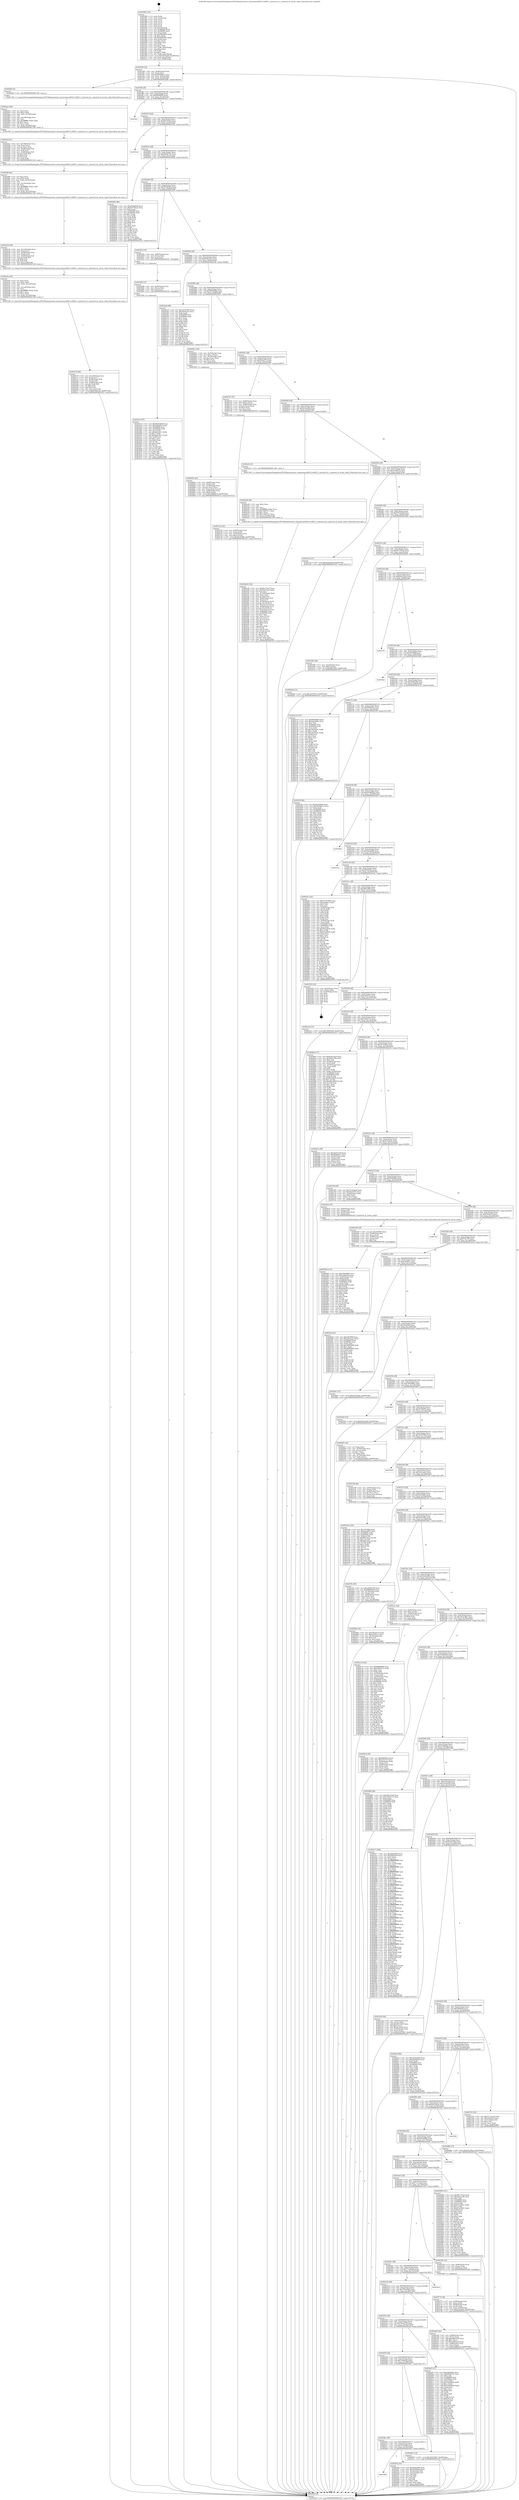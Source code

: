 digraph "0x401f60" {
  label = "0x401f60 (/mnt/c/Users/mathe/Desktop/tcc/POCII/binaries/extr_linuxnetmac80211rc80211_minstrel_ht.c_minstrel_ht_txstat_valid_Final-ollvm.out::main(0))"
  labelloc = "t"
  node[shape=record]

  Entry [label="",width=0.3,height=0.3,shape=circle,fillcolor=black,style=filled]
  "0x401fd4" [label="{
     0x401fd4 [32]\l
     | [instrs]\l
     &nbsp;&nbsp;0x401fd4 \<+6\>: mov -0xa8(%rbp),%eax\l
     &nbsp;&nbsp;0x401fda \<+2\>: mov %eax,%ecx\l
     &nbsp;&nbsp;0x401fdc \<+6\>: sub $0x805d8ba1,%ecx\l
     &nbsp;&nbsp;0x401fe2 \<+6\>: mov %eax,-0xbc(%rbp)\l
     &nbsp;&nbsp;0x401fe8 \<+6\>: mov %ecx,-0xc0(%rbp)\l
     &nbsp;&nbsp;0x401fee \<+6\>: je 0000000000402d9e \<main+0xe3e\>\l
  }"]
  "0x402d9e" [label="{
     0x402d9e [5]\l
     | [instrs]\l
     &nbsp;&nbsp;0x402d9e \<+5\>: call 0000000000401160 \<next_i\>\l
     | [calls]\l
     &nbsp;&nbsp;0x401160 \{1\} (/mnt/c/Users/mathe/Desktop/tcc/POCII/binaries/extr_linuxnetmac80211rc80211_minstrel_ht.c_minstrel_ht_txstat_valid_Final-ollvm.out::next_i)\l
  }"]
  "0x401ff4" [label="{
     0x401ff4 [28]\l
     | [instrs]\l
     &nbsp;&nbsp;0x401ff4 \<+5\>: jmp 0000000000401ff9 \<main+0x99\>\l
     &nbsp;&nbsp;0x401ff9 \<+6\>: mov -0xbc(%rbp),%eax\l
     &nbsp;&nbsp;0x401fff \<+5\>: sub $0x890fb889,%eax\l
     &nbsp;&nbsp;0x402004 \<+6\>: mov %eax,-0xc4(%rbp)\l
     &nbsp;&nbsp;0x40200a \<+6\>: je 000000000040341c \<main+0x14bc\>\l
  }"]
  Exit [label="",width=0.3,height=0.3,shape=circle,fillcolor=black,style=filled,peripheries=2]
  "0x40341c" [label="{
     0x40341c\l
  }", style=dashed]
  "0x402010" [label="{
     0x402010 [28]\l
     | [instrs]\l
     &nbsp;&nbsp;0x402010 \<+5\>: jmp 0000000000402015 \<main+0xb5\>\l
     &nbsp;&nbsp;0x402015 \<+6\>: mov -0xbc(%rbp),%eax\l
     &nbsp;&nbsp;0x40201b \<+5\>: sub $0x89c753a3,%eax\l
     &nbsp;&nbsp;0x402020 \<+6\>: mov %eax,-0xc8(%rbp)\l
     &nbsp;&nbsp;0x402026 \<+6\>: je 00000000004033a4 \<main+0x1444\>\l
  }"]
  "0x403273" [label="{
     0x403273 [97]\l
     | [instrs]\l
     &nbsp;&nbsp;0x403273 \<+5\>: mov $0x64d16669,%ecx\l
     &nbsp;&nbsp;0x403278 \<+5\>: mov $0xe9de903,%edx\l
     &nbsp;&nbsp;0x40327d \<+7\>: mov 0x406060,%esi\l
     &nbsp;&nbsp;0x403284 \<+8\>: mov 0x406064,%r8d\l
     &nbsp;&nbsp;0x40328c \<+3\>: mov %esi,%r9d\l
     &nbsp;&nbsp;0x40328f \<+7\>: sub $0x4d2c0b11,%r9d\l
     &nbsp;&nbsp;0x403296 \<+4\>: sub $0x1,%r9d\l
     &nbsp;&nbsp;0x40329a \<+7\>: add $0x4d2c0b11,%r9d\l
     &nbsp;&nbsp;0x4032a1 \<+4\>: imul %r9d,%esi\l
     &nbsp;&nbsp;0x4032a5 \<+3\>: and $0x1,%esi\l
     &nbsp;&nbsp;0x4032a8 \<+3\>: cmp $0x0,%esi\l
     &nbsp;&nbsp;0x4032ab \<+4\>: sete %r10b\l
     &nbsp;&nbsp;0x4032af \<+4\>: cmp $0xa,%r8d\l
     &nbsp;&nbsp;0x4032b3 \<+4\>: setl %r11b\l
     &nbsp;&nbsp;0x4032b7 \<+3\>: mov %r10b,%bl\l
     &nbsp;&nbsp;0x4032ba \<+3\>: and %r11b,%bl\l
     &nbsp;&nbsp;0x4032bd \<+3\>: xor %r11b,%r10b\l
     &nbsp;&nbsp;0x4032c0 \<+3\>: or %r10b,%bl\l
     &nbsp;&nbsp;0x4032c3 \<+3\>: test $0x1,%bl\l
     &nbsp;&nbsp;0x4032c6 \<+3\>: cmovne %edx,%ecx\l
     &nbsp;&nbsp;0x4032c9 \<+6\>: mov %ecx,-0xa8(%rbp)\l
     &nbsp;&nbsp;0x4032cf \<+5\>: jmp 0000000000403523 \<main+0x15c3\>\l
  }"]
  "0x4033a4" [label="{
     0x4033a4\l
  }", style=dashed]
  "0x40202c" [label="{
     0x40202c [28]\l
     | [instrs]\l
     &nbsp;&nbsp;0x40202c \<+5\>: jmp 0000000000402031 \<main+0xd1\>\l
     &nbsp;&nbsp;0x402031 \<+6\>: mov -0xbc(%rbp),%eax\l
     &nbsp;&nbsp;0x402037 \<+5\>: sub $0x8f45b721,%eax\l
     &nbsp;&nbsp;0x40203c \<+6\>: mov %eax,-0xcc(%rbp)\l
     &nbsp;&nbsp;0x402042 \<+6\>: je 0000000000402b92 \<main+0xc32\>\l
  }"]
  "0x403264" [label="{
     0x403264 [15]\l
     | [instrs]\l
     &nbsp;&nbsp;0x403264 \<+4\>: mov -0x58(%rbp),%rax\l
     &nbsp;&nbsp;0x403268 \<+3\>: mov (%rax),%rax\l
     &nbsp;&nbsp;0x40326b \<+3\>: mov %rax,%rdi\l
     &nbsp;&nbsp;0x40326e \<+5\>: call 0000000000401030 \<free@plt\>\l
     | [calls]\l
     &nbsp;&nbsp;0x401030 \{1\} (unknown)\l
  }"]
  "0x402b92" [label="{
     0x402b92 [86]\l
     | [instrs]\l
     &nbsp;&nbsp;0x402b92 \<+5\>: mov $0xd16dd0d4,%eax\l
     &nbsp;&nbsp;0x402b97 \<+5\>: mov $0xb97702a2,%ecx\l
     &nbsp;&nbsp;0x402b9c \<+2\>: xor %edx,%edx\l
     &nbsp;&nbsp;0x402b9e \<+7\>: mov 0x406060,%esi\l
     &nbsp;&nbsp;0x402ba5 \<+7\>: mov 0x406064,%edi\l
     &nbsp;&nbsp;0x402bac \<+3\>: sub $0x1,%edx\l
     &nbsp;&nbsp;0x402baf \<+3\>: mov %esi,%r8d\l
     &nbsp;&nbsp;0x402bb2 \<+3\>: add %edx,%r8d\l
     &nbsp;&nbsp;0x402bb5 \<+4\>: imul %r8d,%esi\l
     &nbsp;&nbsp;0x402bb9 \<+3\>: and $0x1,%esi\l
     &nbsp;&nbsp;0x402bbc \<+3\>: cmp $0x0,%esi\l
     &nbsp;&nbsp;0x402bbf \<+4\>: sete %r9b\l
     &nbsp;&nbsp;0x402bc3 \<+3\>: cmp $0xa,%edi\l
     &nbsp;&nbsp;0x402bc6 \<+4\>: setl %r10b\l
     &nbsp;&nbsp;0x402bca \<+3\>: mov %r9b,%r11b\l
     &nbsp;&nbsp;0x402bcd \<+3\>: and %r10b,%r11b\l
     &nbsp;&nbsp;0x402bd0 \<+3\>: xor %r10b,%r9b\l
     &nbsp;&nbsp;0x402bd3 \<+3\>: or %r9b,%r11b\l
     &nbsp;&nbsp;0x402bd6 \<+4\>: test $0x1,%r11b\l
     &nbsp;&nbsp;0x402bda \<+3\>: cmovne %ecx,%eax\l
     &nbsp;&nbsp;0x402bdd \<+6\>: mov %eax,-0xa8(%rbp)\l
     &nbsp;&nbsp;0x402be3 \<+5\>: jmp 0000000000403523 \<main+0x15c3\>\l
  }"]
  "0x402048" [label="{
     0x402048 [28]\l
     | [instrs]\l
     &nbsp;&nbsp;0x402048 \<+5\>: jmp 000000000040204d \<main+0xed\>\l
     &nbsp;&nbsp;0x40204d \<+6\>: mov -0xbc(%rbp),%eax\l
     &nbsp;&nbsp;0x402053 \<+5\>: sub $0x90546d1b,%eax\l
     &nbsp;&nbsp;0x402058 \<+6\>: mov %eax,-0xd0(%rbp)\l
     &nbsp;&nbsp;0x40205e \<+6\>: je 0000000000403255 \<main+0x12f5\>\l
  }"]
  "0x403162" [label="{
     0x403162 [100]\l
     | [instrs]\l
     &nbsp;&nbsp;0x403162 \<+5\>: mov $0xc0f1f86f,%edx\l
     &nbsp;&nbsp;0x403167 \<+5\>: mov $0xa3ae6074,%esi\l
     &nbsp;&nbsp;0x40316c \<+8\>: mov 0x406060,%r8d\l
     &nbsp;&nbsp;0x403174 \<+8\>: mov 0x406064,%r9d\l
     &nbsp;&nbsp;0x40317c \<+3\>: mov %r8d,%r10d\l
     &nbsp;&nbsp;0x40317f \<+7\>: add $0x8061a0cd,%r10d\l
     &nbsp;&nbsp;0x403186 \<+4\>: sub $0x1,%r10d\l
     &nbsp;&nbsp;0x40318a \<+7\>: sub $0x8061a0cd,%r10d\l
     &nbsp;&nbsp;0x403191 \<+4\>: imul %r10d,%r8d\l
     &nbsp;&nbsp;0x403195 \<+4\>: and $0x1,%r8d\l
     &nbsp;&nbsp;0x403199 \<+4\>: cmp $0x0,%r8d\l
     &nbsp;&nbsp;0x40319d \<+4\>: sete %r11b\l
     &nbsp;&nbsp;0x4031a1 \<+4\>: cmp $0xa,%r9d\l
     &nbsp;&nbsp;0x4031a5 \<+3\>: setl %bl\l
     &nbsp;&nbsp;0x4031a8 \<+3\>: mov %r11b,%r14b\l
     &nbsp;&nbsp;0x4031ab \<+3\>: and %bl,%r14b\l
     &nbsp;&nbsp;0x4031ae \<+3\>: xor %bl,%r11b\l
     &nbsp;&nbsp;0x4031b1 \<+3\>: or %r11b,%r14b\l
     &nbsp;&nbsp;0x4031b4 \<+4\>: test $0x1,%r14b\l
     &nbsp;&nbsp;0x4031b8 \<+3\>: cmovne %esi,%edx\l
     &nbsp;&nbsp;0x4031bb \<+6\>: mov %edx,-0xa8(%rbp)\l
     &nbsp;&nbsp;0x4031c1 \<+5\>: jmp 0000000000403523 \<main+0x15c3\>\l
  }"]
  "0x403255" [label="{
     0x403255 [15]\l
     | [instrs]\l
     &nbsp;&nbsp;0x403255 \<+4\>: mov -0x80(%rbp),%rax\l
     &nbsp;&nbsp;0x403259 \<+3\>: mov (%rax),%rax\l
     &nbsp;&nbsp;0x40325c \<+3\>: mov %rax,%rdi\l
     &nbsp;&nbsp;0x40325f \<+5\>: call 0000000000401030 \<free@plt\>\l
     | [calls]\l
     &nbsp;&nbsp;0x401030 \{1\} (unknown)\l
  }"]
  "0x402064" [label="{
     0x402064 [28]\l
     | [instrs]\l
     &nbsp;&nbsp;0x402064 \<+5\>: jmp 0000000000402069 \<main+0x109\>\l
     &nbsp;&nbsp;0x402069 \<+6\>: mov -0xbc(%rbp),%eax\l
     &nbsp;&nbsp;0x40206f \<+5\>: sub $0x9184ce41,%eax\l
     &nbsp;&nbsp;0x402074 \<+6\>: mov %eax,-0xd4(%rbp)\l
     &nbsp;&nbsp;0x40207a \<+6\>: je 0000000000402ea6 \<main+0xf46\>\l
  }"]
  "0x403046" [label="{
     0x403046 [113]\l
     | [instrs]\l
     &nbsp;&nbsp;0x403046 \<+5\>: mov $0x18544992,%esi\l
     &nbsp;&nbsp;0x40304b \<+5\>: mov $0x7a94ef42,%ecx\l
     &nbsp;&nbsp;0x403050 \<+4\>: mov -0x40(%rbp),%rdi\l
     &nbsp;&nbsp;0x403054 \<+6\>: movl $0x0,(%rdi)\l
     &nbsp;&nbsp;0x40305a \<+7\>: mov 0x406060,%edx\l
     &nbsp;&nbsp;0x403061 \<+8\>: mov 0x406064,%r8d\l
     &nbsp;&nbsp;0x403069 \<+3\>: mov %edx,%r9d\l
     &nbsp;&nbsp;0x40306c \<+7\>: add $0xd5da087d,%r9d\l
     &nbsp;&nbsp;0x403073 \<+4\>: sub $0x1,%r9d\l
     &nbsp;&nbsp;0x403077 \<+7\>: sub $0xd5da087d,%r9d\l
     &nbsp;&nbsp;0x40307e \<+4\>: imul %r9d,%edx\l
     &nbsp;&nbsp;0x403082 \<+3\>: and $0x1,%edx\l
     &nbsp;&nbsp;0x403085 \<+3\>: cmp $0x0,%edx\l
     &nbsp;&nbsp;0x403088 \<+4\>: sete %r10b\l
     &nbsp;&nbsp;0x40308c \<+4\>: cmp $0xa,%r8d\l
     &nbsp;&nbsp;0x403090 \<+4\>: setl %r11b\l
     &nbsp;&nbsp;0x403094 \<+3\>: mov %r10b,%bl\l
     &nbsp;&nbsp;0x403097 \<+3\>: and %r11b,%bl\l
     &nbsp;&nbsp;0x40309a \<+3\>: xor %r11b,%r10b\l
     &nbsp;&nbsp;0x40309d \<+3\>: or %r10b,%bl\l
     &nbsp;&nbsp;0x4030a0 \<+3\>: test $0x1,%bl\l
     &nbsp;&nbsp;0x4030a3 \<+3\>: cmovne %ecx,%esi\l
     &nbsp;&nbsp;0x4030a6 \<+6\>: mov %esi,-0xa8(%rbp)\l
     &nbsp;&nbsp;0x4030ac \<+6\>: mov %eax,-0x1ac(%rbp)\l
     &nbsp;&nbsp;0x4030b2 \<+5\>: jmp 0000000000403523 \<main+0x15c3\>\l
  }"]
  "0x402ea6" [label="{
     0x402ea6 [86]\l
     | [instrs]\l
     &nbsp;&nbsp;0x402ea6 \<+5\>: mov $0x1b78750d,%eax\l
     &nbsp;&nbsp;0x402eab \<+5\>: mov $0xdf34352c,%ecx\l
     &nbsp;&nbsp;0x402eb0 \<+2\>: xor %edx,%edx\l
     &nbsp;&nbsp;0x402eb2 \<+7\>: mov 0x406060,%esi\l
     &nbsp;&nbsp;0x402eb9 \<+7\>: mov 0x406064,%edi\l
     &nbsp;&nbsp;0x402ec0 \<+3\>: sub $0x1,%edx\l
     &nbsp;&nbsp;0x402ec3 \<+3\>: mov %esi,%r8d\l
     &nbsp;&nbsp;0x402ec6 \<+3\>: add %edx,%r8d\l
     &nbsp;&nbsp;0x402ec9 \<+4\>: imul %r8d,%esi\l
     &nbsp;&nbsp;0x402ecd \<+3\>: and $0x1,%esi\l
     &nbsp;&nbsp;0x402ed0 \<+3\>: cmp $0x0,%esi\l
     &nbsp;&nbsp;0x402ed3 \<+4\>: sete %r9b\l
     &nbsp;&nbsp;0x402ed7 \<+3\>: cmp $0xa,%edi\l
     &nbsp;&nbsp;0x402eda \<+4\>: setl %r10b\l
     &nbsp;&nbsp;0x402ede \<+3\>: mov %r9b,%r11b\l
     &nbsp;&nbsp;0x402ee1 \<+3\>: and %r10b,%r11b\l
     &nbsp;&nbsp;0x402ee4 \<+3\>: xor %r10b,%r9b\l
     &nbsp;&nbsp;0x402ee7 \<+3\>: or %r9b,%r11b\l
     &nbsp;&nbsp;0x402eea \<+4\>: test $0x1,%r11b\l
     &nbsp;&nbsp;0x402eee \<+3\>: cmovne %ecx,%eax\l
     &nbsp;&nbsp;0x402ef1 \<+6\>: mov %eax,-0xa8(%rbp)\l
     &nbsp;&nbsp;0x402ef7 \<+5\>: jmp 0000000000403523 \<main+0x15c3\>\l
  }"]
  "0x402080" [label="{
     0x402080 [28]\l
     | [instrs]\l
     &nbsp;&nbsp;0x402080 \<+5\>: jmp 0000000000402085 \<main+0x125\>\l
     &nbsp;&nbsp;0x402085 \<+6\>: mov -0xbc(%rbp),%eax\l
     &nbsp;&nbsp;0x40208b \<+5\>: sub $0x996926bd,%eax\l
     &nbsp;&nbsp;0x402090 \<+6\>: mov %eax,-0xd8(%rbp)\l
     &nbsp;&nbsp;0x402096 \<+6\>: je 0000000000402821 \<main+0x8c1\>\l
  }"]
  "0x403029" [label="{
     0x403029 [29]\l
     | [instrs]\l
     &nbsp;&nbsp;0x403029 \<+10\>: movabs $0x4040b6,%rdi\l
     &nbsp;&nbsp;0x403033 \<+4\>: mov -0x48(%rbp),%rsi\l
     &nbsp;&nbsp;0x403037 \<+2\>: mov %eax,(%rsi)\l
     &nbsp;&nbsp;0x403039 \<+4\>: mov -0x48(%rbp),%rsi\l
     &nbsp;&nbsp;0x40303d \<+2\>: mov (%rsi),%esi\l
     &nbsp;&nbsp;0x40303f \<+2\>: mov $0x0,%al\l
     &nbsp;&nbsp;0x403041 \<+5\>: call 0000000000401040 \<printf@plt\>\l
     | [calls]\l
     &nbsp;&nbsp;0x401040 \{1\} (unknown)\l
  }"]
  "0x402821" [label="{
     0x402821 [29]\l
     | [instrs]\l
     &nbsp;&nbsp;0x402821 \<+4\>: mov -0x70(%rbp),%rax\l
     &nbsp;&nbsp;0x402825 \<+6\>: movl $0x1,(%rax)\l
     &nbsp;&nbsp;0x40282b \<+4\>: mov -0x70(%rbp),%rax\l
     &nbsp;&nbsp;0x40282f \<+3\>: movslq (%rax),%rax\l
     &nbsp;&nbsp;0x402832 \<+4\>: shl $0x3,%rax\l
     &nbsp;&nbsp;0x402836 \<+3\>: mov %rax,%rdi\l
     &nbsp;&nbsp;0x402839 \<+5\>: call 0000000000401050 \<malloc@plt\>\l
     | [calls]\l
     &nbsp;&nbsp;0x401050 \{1\} (unknown)\l
  }"]
  "0x40209c" [label="{
     0x40209c [28]\l
     | [instrs]\l
     &nbsp;&nbsp;0x40209c \<+5\>: jmp 00000000004020a1 \<main+0x141\>\l
     &nbsp;&nbsp;0x4020a1 \<+6\>: mov -0xbc(%rbp),%eax\l
     &nbsp;&nbsp;0x4020a7 \<+5\>: sub $0x9fc5e372,%eax\l
     &nbsp;&nbsp;0x4020ac \<+6\>: mov %eax,-0xdc(%rbp)\l
     &nbsp;&nbsp;0x4020b2 \<+6\>: je 00000000004027b7 \<main+0x857\>\l
  }"]
  "0x402e76" [label="{
     0x402e76 [48]\l
     | [instrs]\l
     &nbsp;&nbsp;0x402e76 \<+6\>: mov -0x1a8(%rbp),%ecx\l
     &nbsp;&nbsp;0x402e7c \<+3\>: imul %eax,%ecx\l
     &nbsp;&nbsp;0x402e7f \<+4\>: mov -0x58(%rbp),%rdi\l
     &nbsp;&nbsp;0x402e83 \<+3\>: mov (%rdi),%rdi\l
     &nbsp;&nbsp;0x402e86 \<+4\>: mov -0x50(%rbp),%r8\l
     &nbsp;&nbsp;0x402e8a \<+3\>: movslq (%r8),%r8\l
     &nbsp;&nbsp;0x402e8d \<+4\>: shl $0x4,%r8\l
     &nbsp;&nbsp;0x402e91 \<+3\>: add %r8,%rdi\l
     &nbsp;&nbsp;0x402e94 \<+3\>: mov %ecx,0xc(%rdi)\l
     &nbsp;&nbsp;0x402e97 \<+10\>: movl $0x9184ce41,-0xa8(%rbp)\l
     &nbsp;&nbsp;0x402ea1 \<+5\>: jmp 0000000000403523 \<main+0x15c3\>\l
  }"]
  "0x4027b7" [label="{
     0x4027b7 [35]\l
     | [instrs]\l
     &nbsp;&nbsp;0x4027b7 \<+7\>: mov -0x88(%rbp),%rax\l
     &nbsp;&nbsp;0x4027be \<+6\>: movl $0x1,(%rax)\l
     &nbsp;&nbsp;0x4027c4 \<+7\>: mov -0x88(%rbp),%rax\l
     &nbsp;&nbsp;0x4027cb \<+3\>: movslq (%rax),%rax\l
     &nbsp;&nbsp;0x4027ce \<+4\>: shl $0x3,%rax\l
     &nbsp;&nbsp;0x4027d2 \<+3\>: mov %rax,%rdi\l
     &nbsp;&nbsp;0x4027d5 \<+5\>: call 0000000000401050 \<malloc@plt\>\l
     | [calls]\l
     &nbsp;&nbsp;0x401050 \{1\} (unknown)\l
  }"]
  "0x4020b8" [label="{
     0x4020b8 [28]\l
     | [instrs]\l
     &nbsp;&nbsp;0x4020b8 \<+5\>: jmp 00000000004020bd \<main+0x15d\>\l
     &nbsp;&nbsp;0x4020bd \<+6\>: mov -0xbc(%rbp),%eax\l
     &nbsp;&nbsp;0x4020c3 \<+5\>: sub $0xa0e2ac46,%eax\l
     &nbsp;&nbsp;0x4020c8 \<+6\>: mov %eax,-0xe0(%rbp)\l
     &nbsp;&nbsp;0x4020ce \<+6\>: je 0000000000402a1b \<main+0xabb\>\l
  }"]
  "0x402e4a" [label="{
     0x402e4a [44]\l
     | [instrs]\l
     &nbsp;&nbsp;0x402e4a \<+2\>: xor %ecx,%ecx\l
     &nbsp;&nbsp;0x402e4c \<+5\>: mov $0x2,%edx\l
     &nbsp;&nbsp;0x402e51 \<+6\>: mov %edx,-0x1a4(%rbp)\l
     &nbsp;&nbsp;0x402e57 \<+1\>: cltd\l
     &nbsp;&nbsp;0x402e58 \<+6\>: mov -0x1a4(%rbp),%esi\l
     &nbsp;&nbsp;0x402e5e \<+2\>: idiv %esi\l
     &nbsp;&nbsp;0x402e60 \<+6\>: imul $0xfffffffe,%edx,%edx\l
     &nbsp;&nbsp;0x402e66 \<+3\>: sub $0x1,%ecx\l
     &nbsp;&nbsp;0x402e69 \<+2\>: sub %ecx,%edx\l
     &nbsp;&nbsp;0x402e6b \<+6\>: mov %edx,-0x1a8(%rbp)\l
     &nbsp;&nbsp;0x402e71 \<+5\>: call 0000000000401160 \<next_i\>\l
     | [calls]\l
     &nbsp;&nbsp;0x401160 \{1\} (/mnt/c/Users/mathe/Desktop/tcc/POCII/binaries/extr_linuxnetmac80211rc80211_minstrel_ht.c_minstrel_ht_txstat_valid_Final-ollvm.out::next_i)\l
  }"]
  "0x402a1b" [label="{
     0x402a1b [5]\l
     | [instrs]\l
     &nbsp;&nbsp;0x402a1b \<+5\>: call 0000000000401160 \<next_i\>\l
     | [calls]\l
     &nbsp;&nbsp;0x401160 \{1\} (/mnt/c/Users/mathe/Desktop/tcc/POCII/binaries/extr_linuxnetmac80211rc80211_minstrel_ht.c_minstrel_ht_txstat_valid_Final-ollvm.out::next_i)\l
  }"]
  "0x4020d4" [label="{
     0x4020d4 [28]\l
     | [instrs]\l
     &nbsp;&nbsp;0x4020d4 \<+5\>: jmp 00000000004020d9 \<main+0x179\>\l
     &nbsp;&nbsp;0x4020d9 \<+6\>: mov -0xbc(%rbp),%eax\l
     &nbsp;&nbsp;0x4020df \<+5\>: sub $0xa3ae6074,%eax\l
     &nbsp;&nbsp;0x4020e4 \<+6\>: mov %eax,-0xe4(%rbp)\l
     &nbsp;&nbsp;0x4020ea \<+6\>: je 00000000004031c6 \<main+0x1266\>\l
  }"]
  "0x402e24" [label="{
     0x402e24 [38]\l
     | [instrs]\l
     &nbsp;&nbsp;0x402e24 \<+6\>: mov -0x1a0(%rbp),%ecx\l
     &nbsp;&nbsp;0x402e2a \<+3\>: imul %eax,%ecx\l
     &nbsp;&nbsp;0x402e2d \<+4\>: mov -0x58(%rbp),%rdi\l
     &nbsp;&nbsp;0x402e31 \<+3\>: mov (%rdi),%rdi\l
     &nbsp;&nbsp;0x402e34 \<+4\>: mov -0x50(%rbp),%r8\l
     &nbsp;&nbsp;0x402e38 \<+3\>: movslq (%r8),%r8\l
     &nbsp;&nbsp;0x402e3b \<+4\>: shl $0x4,%r8\l
     &nbsp;&nbsp;0x402e3f \<+3\>: add %r8,%rdi\l
     &nbsp;&nbsp;0x402e42 \<+3\>: mov %ecx,0x8(%rdi)\l
     &nbsp;&nbsp;0x402e45 \<+5\>: call 0000000000401160 \<next_i\>\l
     | [calls]\l
     &nbsp;&nbsp;0x401160 \{1\} (/mnt/c/Users/mathe/Desktop/tcc/POCII/binaries/extr_linuxnetmac80211rc80211_minstrel_ht.c_minstrel_ht_txstat_valid_Final-ollvm.out::next_i)\l
  }"]
  "0x4031c6" [label="{
     0x4031c6 [15]\l
     | [instrs]\l
     &nbsp;&nbsp;0x4031c6 \<+10\>: movl $0x3ca2aa38,-0xa8(%rbp)\l
     &nbsp;&nbsp;0x4031d0 \<+5\>: jmp 0000000000403523 \<main+0x15c3\>\l
  }"]
  "0x4020f0" [label="{
     0x4020f0 [28]\l
     | [instrs]\l
     &nbsp;&nbsp;0x4020f0 \<+5\>: jmp 00000000004020f5 \<main+0x195\>\l
     &nbsp;&nbsp;0x4020f5 \<+6\>: mov -0xbc(%rbp),%eax\l
     &nbsp;&nbsp;0x4020fb \<+5\>: sub $0xb7b3ede8,%eax\l
     &nbsp;&nbsp;0x402100 \<+6\>: mov %eax,-0xe8(%rbp)\l
     &nbsp;&nbsp;0x402106 \<+6\>: je 0000000000403306 \<main+0x13a6\>\l
  }"]
  "0x402df8" [label="{
     0x402df8 [44]\l
     | [instrs]\l
     &nbsp;&nbsp;0x402df8 \<+2\>: xor %ecx,%ecx\l
     &nbsp;&nbsp;0x402dfa \<+5\>: mov $0x2,%edx\l
     &nbsp;&nbsp;0x402dff \<+6\>: mov %edx,-0x19c(%rbp)\l
     &nbsp;&nbsp;0x402e05 \<+1\>: cltd\l
     &nbsp;&nbsp;0x402e06 \<+6\>: mov -0x19c(%rbp),%esi\l
     &nbsp;&nbsp;0x402e0c \<+2\>: idiv %esi\l
     &nbsp;&nbsp;0x402e0e \<+6\>: imul $0xfffffffe,%edx,%edx\l
     &nbsp;&nbsp;0x402e14 \<+3\>: sub $0x1,%ecx\l
     &nbsp;&nbsp;0x402e17 \<+2\>: sub %ecx,%edx\l
     &nbsp;&nbsp;0x402e19 \<+6\>: mov %edx,-0x1a0(%rbp)\l
     &nbsp;&nbsp;0x402e1f \<+5\>: call 0000000000401160 \<next_i\>\l
     | [calls]\l
     &nbsp;&nbsp;0x401160 \{1\} (/mnt/c/Users/mathe/Desktop/tcc/POCII/binaries/extr_linuxnetmac80211rc80211_minstrel_ht.c_minstrel_ht_txstat_valid_Final-ollvm.out::next_i)\l
  }"]
  "0x403306" [label="{
     0x403306 [28]\l
     | [instrs]\l
     &nbsp;&nbsp;0x403306 \<+7\>: mov -0xa0(%rbp),%rax\l
     &nbsp;&nbsp;0x40330d \<+6\>: movl $0x0,(%rax)\l
     &nbsp;&nbsp;0x403313 \<+10\>: movl $0xdf67ef95,-0xa8(%rbp)\l
     &nbsp;&nbsp;0x40331d \<+5\>: jmp 0000000000403523 \<main+0x15c3\>\l
  }"]
  "0x40210c" [label="{
     0x40210c [28]\l
     | [instrs]\l
     &nbsp;&nbsp;0x40210c \<+5\>: jmp 0000000000402111 \<main+0x1b1\>\l
     &nbsp;&nbsp;0x402111 \<+6\>: mov -0xbc(%rbp),%eax\l
     &nbsp;&nbsp;0x402117 \<+5\>: sub $0xb97702a2,%eax\l
     &nbsp;&nbsp;0x40211c \<+6\>: mov %eax,-0xec(%rbp)\l
     &nbsp;&nbsp;0x402122 \<+6\>: je 0000000000402be8 \<main+0xc88\>\l
  }"]
  "0x402dcf" [label="{
     0x402dcf [41]\l
     | [instrs]\l
     &nbsp;&nbsp;0x402dcf \<+6\>: mov -0x198(%rbp),%ecx\l
     &nbsp;&nbsp;0x402dd5 \<+3\>: imul %eax,%ecx\l
     &nbsp;&nbsp;0x402dd8 \<+3\>: movslq %ecx,%rdi\l
     &nbsp;&nbsp;0x402ddb \<+4\>: mov -0x58(%rbp),%r8\l
     &nbsp;&nbsp;0x402ddf \<+3\>: mov (%r8),%r8\l
     &nbsp;&nbsp;0x402de2 \<+4\>: mov -0x50(%rbp),%r9\l
     &nbsp;&nbsp;0x402de6 \<+3\>: movslq (%r9),%r9\l
     &nbsp;&nbsp;0x402de9 \<+4\>: shl $0x4,%r9\l
     &nbsp;&nbsp;0x402ded \<+3\>: add %r9,%r8\l
     &nbsp;&nbsp;0x402df0 \<+3\>: mov %rdi,(%r8)\l
     &nbsp;&nbsp;0x402df3 \<+5\>: call 0000000000401160 \<next_i\>\l
     | [calls]\l
     &nbsp;&nbsp;0x401160 \{1\} (/mnt/c/Users/mathe/Desktop/tcc/POCII/binaries/extr_linuxnetmac80211rc80211_minstrel_ht.c_minstrel_ht_txstat_valid_Final-ollvm.out::next_i)\l
  }"]
  "0x402be8" [label="{
     0x402be8 [15]\l
     | [instrs]\l
     &nbsp;&nbsp;0x402be8 \<+10\>: movl $0x1b75f273,-0xa8(%rbp)\l
     &nbsp;&nbsp;0x402bf2 \<+5\>: jmp 0000000000403523 \<main+0x15c3\>\l
  }"]
  "0x402128" [label="{
     0x402128 [28]\l
     | [instrs]\l
     &nbsp;&nbsp;0x402128 \<+5\>: jmp 000000000040212d \<main+0x1cd\>\l
     &nbsp;&nbsp;0x40212d \<+6\>: mov -0xbc(%rbp),%eax\l
     &nbsp;&nbsp;0x402133 \<+5\>: sub $0xbb9c23a9,%eax\l
     &nbsp;&nbsp;0x402138 \<+6\>: mov %eax,-0xf0(%rbp)\l
     &nbsp;&nbsp;0x40213e \<+6\>: je 000000000040337f \<main+0x141f\>\l
  }"]
  "0x402da3" [label="{
     0x402da3 [44]\l
     | [instrs]\l
     &nbsp;&nbsp;0x402da3 \<+2\>: xor %ecx,%ecx\l
     &nbsp;&nbsp;0x402da5 \<+5\>: mov $0x2,%edx\l
     &nbsp;&nbsp;0x402daa \<+6\>: mov %edx,-0x194(%rbp)\l
     &nbsp;&nbsp;0x402db0 \<+1\>: cltd\l
     &nbsp;&nbsp;0x402db1 \<+6\>: mov -0x194(%rbp),%esi\l
     &nbsp;&nbsp;0x402db7 \<+2\>: idiv %esi\l
     &nbsp;&nbsp;0x402db9 \<+6\>: imul $0xfffffffe,%edx,%edx\l
     &nbsp;&nbsp;0x402dbf \<+3\>: sub $0x1,%ecx\l
     &nbsp;&nbsp;0x402dc2 \<+2\>: sub %ecx,%edx\l
     &nbsp;&nbsp;0x402dc4 \<+6\>: mov %edx,-0x198(%rbp)\l
     &nbsp;&nbsp;0x402dca \<+5\>: call 0000000000401160 \<next_i\>\l
     | [calls]\l
     &nbsp;&nbsp;0x401160 \{1\} (/mnt/c/Users/mathe/Desktop/tcc/POCII/binaries/extr_linuxnetmac80211rc80211_minstrel_ht.c_minstrel_ht_txstat_valid_Final-ollvm.out::next_i)\l
  }"]
  "0x40337f" [label="{
     0x40337f\l
  }", style=dashed]
  "0x402144" [label="{
     0x402144 [28]\l
     | [instrs]\l
     &nbsp;&nbsp;0x402144 \<+5\>: jmp 0000000000402149 \<main+0x1e9\>\l
     &nbsp;&nbsp;0x402149 \<+6\>: mov -0xbc(%rbp),%eax\l
     &nbsp;&nbsp;0x40214f \<+5\>: sub $0xc0f1f86f,%eax\l
     &nbsp;&nbsp;0x402154 \<+6\>: mov %eax,-0xf4(%rbp)\l
     &nbsp;&nbsp;0x40215a \<+6\>: je 00000000004034d2 \<main+0x1572\>\l
  }"]
  "0x402cc9" [label="{
     0x402cc9 [162]\l
     | [instrs]\l
     &nbsp;&nbsp;0x402cc9 \<+5\>: mov $0x890fb889,%ecx\l
     &nbsp;&nbsp;0x402cce \<+5\>: mov $0x56953314,%edx\l
     &nbsp;&nbsp;0x402cd3 \<+3\>: mov $0x1,%sil\l
     &nbsp;&nbsp;0x402cd6 \<+3\>: xor %r8d,%r8d\l
     &nbsp;&nbsp;0x402cd9 \<+4\>: mov -0x58(%rbp),%rdi\l
     &nbsp;&nbsp;0x402cdd \<+3\>: mov %rax,(%rdi)\l
     &nbsp;&nbsp;0x402ce0 \<+4\>: mov -0x50(%rbp),%rax\l
     &nbsp;&nbsp;0x402ce4 \<+6\>: movl $0x0,(%rax)\l
     &nbsp;&nbsp;0x402cea \<+8\>: mov 0x406060,%r9d\l
     &nbsp;&nbsp;0x402cf2 \<+8\>: mov 0x406064,%r10d\l
     &nbsp;&nbsp;0x402cfa \<+4\>: sub $0x1,%r8d\l
     &nbsp;&nbsp;0x402cfe \<+3\>: mov %r9d,%r11d\l
     &nbsp;&nbsp;0x402d01 \<+3\>: add %r8d,%r11d\l
     &nbsp;&nbsp;0x402d04 \<+4\>: imul %r11d,%r9d\l
     &nbsp;&nbsp;0x402d08 \<+4\>: and $0x1,%r9d\l
     &nbsp;&nbsp;0x402d0c \<+4\>: cmp $0x0,%r9d\l
     &nbsp;&nbsp;0x402d10 \<+3\>: sete %bl\l
     &nbsp;&nbsp;0x402d13 \<+4\>: cmp $0xa,%r10d\l
     &nbsp;&nbsp;0x402d17 \<+4\>: setl %r14b\l
     &nbsp;&nbsp;0x402d1b \<+3\>: mov %bl,%r15b\l
     &nbsp;&nbsp;0x402d1e \<+4\>: xor $0xff,%r15b\l
     &nbsp;&nbsp;0x402d22 \<+3\>: mov %r14b,%r12b\l
     &nbsp;&nbsp;0x402d25 \<+4\>: xor $0xff,%r12b\l
     &nbsp;&nbsp;0x402d29 \<+4\>: xor $0x1,%sil\l
     &nbsp;&nbsp;0x402d2d \<+3\>: mov %r15b,%r13b\l
     &nbsp;&nbsp;0x402d30 \<+4\>: and $0xff,%r13b\l
     &nbsp;&nbsp;0x402d34 \<+3\>: and %sil,%bl\l
     &nbsp;&nbsp;0x402d37 \<+3\>: mov %r12b,%al\l
     &nbsp;&nbsp;0x402d3a \<+2\>: and $0xff,%al\l
     &nbsp;&nbsp;0x402d3c \<+3\>: and %sil,%r14b\l
     &nbsp;&nbsp;0x402d3f \<+3\>: or %bl,%r13b\l
     &nbsp;&nbsp;0x402d42 \<+3\>: or %r14b,%al\l
     &nbsp;&nbsp;0x402d45 \<+3\>: xor %al,%r13b\l
     &nbsp;&nbsp;0x402d48 \<+3\>: or %r12b,%r15b\l
     &nbsp;&nbsp;0x402d4b \<+4\>: xor $0xff,%r15b\l
     &nbsp;&nbsp;0x402d4f \<+4\>: or $0x1,%sil\l
     &nbsp;&nbsp;0x402d53 \<+3\>: and %sil,%r15b\l
     &nbsp;&nbsp;0x402d56 \<+3\>: or %r15b,%r13b\l
     &nbsp;&nbsp;0x402d59 \<+4\>: test $0x1,%r13b\l
     &nbsp;&nbsp;0x402d5d \<+3\>: cmovne %edx,%ecx\l
     &nbsp;&nbsp;0x402d60 \<+6\>: mov %ecx,-0xa8(%rbp)\l
     &nbsp;&nbsp;0x402d66 \<+5\>: jmp 0000000000403523 \<main+0x15c3\>\l
  }"]
  "0x4034d2" [label="{
     0x4034d2\l
  }", style=dashed]
  "0x402160" [label="{
     0x402160 [28]\l
     | [instrs]\l
     &nbsp;&nbsp;0x402160 \<+5\>: jmp 0000000000402165 \<main+0x205\>\l
     &nbsp;&nbsp;0x402165 \<+6\>: mov -0xbc(%rbp),%eax\l
     &nbsp;&nbsp;0x40216b \<+5\>: sub $0xc684b198,%eax\l
     &nbsp;&nbsp;0x402170 \<+6\>: mov %eax,-0xf8(%rbp)\l
     &nbsp;&nbsp;0x402176 \<+6\>: je 0000000000402c19 \<main+0xcb9\>\l
  }"]
  "0x402a48" [label="{
     0x402a48 [126]\l
     | [instrs]\l
     &nbsp;&nbsp;0x402a48 \<+5\>: mov $0x89c753a3,%ecx\l
     &nbsp;&nbsp;0x402a4d \<+5\>: mov $0xe0af31ae,%edx\l
     &nbsp;&nbsp;0x402a52 \<+2\>: xor %esi,%esi\l
     &nbsp;&nbsp;0x402a54 \<+6\>: mov -0x190(%rbp),%edi\l
     &nbsp;&nbsp;0x402a5a \<+3\>: imul %eax,%edi\l
     &nbsp;&nbsp;0x402a5d \<+3\>: movslq %edi,%r8\l
     &nbsp;&nbsp;0x402a60 \<+4\>: mov -0x80(%rbp),%r9\l
     &nbsp;&nbsp;0x402a64 \<+3\>: mov (%r9),%r9\l
     &nbsp;&nbsp;0x402a67 \<+4\>: mov -0x78(%rbp),%r10\l
     &nbsp;&nbsp;0x402a6b \<+3\>: movslq (%r10),%r10\l
     &nbsp;&nbsp;0x402a6e \<+4\>: mov (%r9,%r10,8),%r9\l
     &nbsp;&nbsp;0x402a72 \<+4\>: mov -0x68(%rbp),%r10\l
     &nbsp;&nbsp;0x402a76 \<+3\>: movslq (%r10),%r10\l
     &nbsp;&nbsp;0x402a79 \<+4\>: mov %r8,(%r9,%r10,8)\l
     &nbsp;&nbsp;0x402a7d \<+7\>: mov 0x406060,%eax\l
     &nbsp;&nbsp;0x402a84 \<+7\>: mov 0x406064,%edi\l
     &nbsp;&nbsp;0x402a8b \<+3\>: sub $0x1,%esi\l
     &nbsp;&nbsp;0x402a8e \<+3\>: mov %eax,%r11d\l
     &nbsp;&nbsp;0x402a91 \<+3\>: add %esi,%r11d\l
     &nbsp;&nbsp;0x402a94 \<+4\>: imul %r11d,%eax\l
     &nbsp;&nbsp;0x402a98 \<+3\>: and $0x1,%eax\l
     &nbsp;&nbsp;0x402a9b \<+3\>: cmp $0x0,%eax\l
     &nbsp;&nbsp;0x402a9e \<+3\>: sete %bl\l
     &nbsp;&nbsp;0x402aa1 \<+3\>: cmp $0xa,%edi\l
     &nbsp;&nbsp;0x402aa4 \<+4\>: setl %r14b\l
     &nbsp;&nbsp;0x402aa8 \<+3\>: mov %bl,%r15b\l
     &nbsp;&nbsp;0x402aab \<+3\>: and %r14b,%r15b\l
     &nbsp;&nbsp;0x402aae \<+3\>: xor %r14b,%bl\l
     &nbsp;&nbsp;0x402ab1 \<+3\>: or %bl,%r15b\l
     &nbsp;&nbsp;0x402ab4 \<+4\>: test $0x1,%r15b\l
     &nbsp;&nbsp;0x402ab8 \<+3\>: cmovne %edx,%ecx\l
     &nbsp;&nbsp;0x402abb \<+6\>: mov %ecx,-0xa8(%rbp)\l
     &nbsp;&nbsp;0x402ac1 \<+5\>: jmp 0000000000403523 \<main+0x15c3\>\l
  }"]
  "0x402c19" [label="{
     0x402c19 [147]\l
     | [instrs]\l
     &nbsp;&nbsp;0x402c19 \<+5\>: mov $0x890fb889,%eax\l
     &nbsp;&nbsp;0x402c1e \<+5\>: mov $0x2eb3e08c,%ecx\l
     &nbsp;&nbsp;0x402c23 \<+2\>: mov $0x1,%dl\l
     &nbsp;&nbsp;0x402c25 \<+7\>: mov 0x406060,%esi\l
     &nbsp;&nbsp;0x402c2c \<+7\>: mov 0x406064,%edi\l
     &nbsp;&nbsp;0x402c33 \<+3\>: mov %esi,%r8d\l
     &nbsp;&nbsp;0x402c36 \<+7\>: add $0xc9232e81,%r8d\l
     &nbsp;&nbsp;0x402c3d \<+4\>: sub $0x1,%r8d\l
     &nbsp;&nbsp;0x402c41 \<+7\>: sub $0xc9232e81,%r8d\l
     &nbsp;&nbsp;0x402c48 \<+4\>: imul %r8d,%esi\l
     &nbsp;&nbsp;0x402c4c \<+3\>: and $0x1,%esi\l
     &nbsp;&nbsp;0x402c4f \<+3\>: cmp $0x0,%esi\l
     &nbsp;&nbsp;0x402c52 \<+4\>: sete %r9b\l
     &nbsp;&nbsp;0x402c56 \<+3\>: cmp $0xa,%edi\l
     &nbsp;&nbsp;0x402c59 \<+4\>: setl %r10b\l
     &nbsp;&nbsp;0x402c5d \<+3\>: mov %r9b,%r11b\l
     &nbsp;&nbsp;0x402c60 \<+4\>: xor $0xff,%r11b\l
     &nbsp;&nbsp;0x402c64 \<+3\>: mov %r10b,%bl\l
     &nbsp;&nbsp;0x402c67 \<+3\>: xor $0xff,%bl\l
     &nbsp;&nbsp;0x402c6a \<+3\>: xor $0x1,%dl\l
     &nbsp;&nbsp;0x402c6d \<+3\>: mov %r11b,%r14b\l
     &nbsp;&nbsp;0x402c70 \<+4\>: and $0xff,%r14b\l
     &nbsp;&nbsp;0x402c74 \<+3\>: and %dl,%r9b\l
     &nbsp;&nbsp;0x402c77 \<+3\>: mov %bl,%r15b\l
     &nbsp;&nbsp;0x402c7a \<+4\>: and $0xff,%r15b\l
     &nbsp;&nbsp;0x402c7e \<+3\>: and %dl,%r10b\l
     &nbsp;&nbsp;0x402c81 \<+3\>: or %r9b,%r14b\l
     &nbsp;&nbsp;0x402c84 \<+3\>: or %r10b,%r15b\l
     &nbsp;&nbsp;0x402c87 \<+3\>: xor %r15b,%r14b\l
     &nbsp;&nbsp;0x402c8a \<+3\>: or %bl,%r11b\l
     &nbsp;&nbsp;0x402c8d \<+4\>: xor $0xff,%r11b\l
     &nbsp;&nbsp;0x402c91 \<+3\>: or $0x1,%dl\l
     &nbsp;&nbsp;0x402c94 \<+3\>: and %dl,%r11b\l
     &nbsp;&nbsp;0x402c97 \<+3\>: or %r11b,%r14b\l
     &nbsp;&nbsp;0x402c9a \<+4\>: test $0x1,%r14b\l
     &nbsp;&nbsp;0x402c9e \<+3\>: cmovne %ecx,%eax\l
     &nbsp;&nbsp;0x402ca1 \<+6\>: mov %eax,-0xa8(%rbp)\l
     &nbsp;&nbsp;0x402ca7 \<+5\>: jmp 0000000000403523 \<main+0x15c3\>\l
  }"]
  "0x40217c" [label="{
     0x40217c [28]\l
     | [instrs]\l
     &nbsp;&nbsp;0x40217c \<+5\>: jmp 0000000000402181 \<main+0x221\>\l
     &nbsp;&nbsp;0x402181 \<+6\>: mov -0xbc(%rbp),%eax\l
     &nbsp;&nbsp;0x402187 \<+5\>: sub $0xd0fd35ce,%eax\l
     &nbsp;&nbsp;0x40218c \<+6\>: mov %eax,-0xfc(%rbp)\l
     &nbsp;&nbsp;0x402192 \<+6\>: je 00000000004031ff \<main+0x129f\>\l
  }"]
  "0x402a20" [label="{
     0x402a20 [40]\l
     | [instrs]\l
     &nbsp;&nbsp;0x402a20 \<+5\>: mov $0x2,%ecx\l
     &nbsp;&nbsp;0x402a25 \<+1\>: cltd\l
     &nbsp;&nbsp;0x402a26 \<+2\>: idiv %ecx\l
     &nbsp;&nbsp;0x402a28 \<+6\>: imul $0xfffffffe,%edx,%ecx\l
     &nbsp;&nbsp;0x402a2e \<+6\>: sub $0x13b615c7,%ecx\l
     &nbsp;&nbsp;0x402a34 \<+3\>: add $0x1,%ecx\l
     &nbsp;&nbsp;0x402a37 \<+6\>: add $0x13b615c7,%ecx\l
     &nbsp;&nbsp;0x402a3d \<+6\>: mov %ecx,-0x190(%rbp)\l
     &nbsp;&nbsp;0x402a43 \<+5\>: call 0000000000401160 \<next_i\>\l
     | [calls]\l
     &nbsp;&nbsp;0x401160 \{1\} (/mnt/c/Users/mathe/Desktop/tcc/POCII/binaries/extr_linuxnetmac80211rc80211_minstrel_ht.c_minstrel_ht_txstat_valid_Final-ollvm.out::next_i)\l
  }"]
  "0x4031ff" [label="{
     0x4031ff [86]\l
     | [instrs]\l
     &nbsp;&nbsp;0x4031ff \<+5\>: mov $0x64d16669,%eax\l
     &nbsp;&nbsp;0x403204 \<+5\>: mov $0x90546d1b,%ecx\l
     &nbsp;&nbsp;0x403209 \<+2\>: xor %edx,%edx\l
     &nbsp;&nbsp;0x40320b \<+7\>: mov 0x406060,%esi\l
     &nbsp;&nbsp;0x403212 \<+7\>: mov 0x406064,%edi\l
     &nbsp;&nbsp;0x403219 \<+3\>: sub $0x1,%edx\l
     &nbsp;&nbsp;0x40321c \<+3\>: mov %esi,%r8d\l
     &nbsp;&nbsp;0x40321f \<+3\>: add %edx,%r8d\l
     &nbsp;&nbsp;0x403222 \<+4\>: imul %r8d,%esi\l
     &nbsp;&nbsp;0x403226 \<+3\>: and $0x1,%esi\l
     &nbsp;&nbsp;0x403229 \<+3\>: cmp $0x0,%esi\l
     &nbsp;&nbsp;0x40322c \<+4\>: sete %r9b\l
     &nbsp;&nbsp;0x403230 \<+3\>: cmp $0xa,%edi\l
     &nbsp;&nbsp;0x403233 \<+4\>: setl %r10b\l
     &nbsp;&nbsp;0x403237 \<+3\>: mov %r9b,%r11b\l
     &nbsp;&nbsp;0x40323a \<+3\>: and %r10b,%r11b\l
     &nbsp;&nbsp;0x40323d \<+3\>: xor %r10b,%r9b\l
     &nbsp;&nbsp;0x403240 \<+3\>: or %r9b,%r11b\l
     &nbsp;&nbsp;0x403243 \<+4\>: test $0x1,%r11b\l
     &nbsp;&nbsp;0x403247 \<+3\>: cmovne %ecx,%eax\l
     &nbsp;&nbsp;0x40324a \<+6\>: mov %eax,-0xa8(%rbp)\l
     &nbsp;&nbsp;0x403250 \<+5\>: jmp 0000000000403523 \<main+0x15c3\>\l
  }"]
  "0x402198" [label="{
     0x402198 [28]\l
     | [instrs]\l
     &nbsp;&nbsp;0x402198 \<+5\>: jmp 000000000040219d \<main+0x23d\>\l
     &nbsp;&nbsp;0x40219d \<+6\>: mov -0xbc(%rbp),%eax\l
     &nbsp;&nbsp;0x4021a3 \<+5\>: sub $0xd16dd0d4,%eax\l
     &nbsp;&nbsp;0x4021a8 \<+6\>: mov %eax,-0x100(%rbp)\l
     &nbsp;&nbsp;0x4021ae \<+6\>: je 000000000040340d \<main+0x14ad\>\l
  }"]
  "0x40283e" [label="{
     0x40283e [43]\l
     | [instrs]\l
     &nbsp;&nbsp;0x40283e \<+4\>: mov -0x80(%rbp),%rdi\l
     &nbsp;&nbsp;0x402842 \<+3\>: mov (%rdi),%rdi\l
     &nbsp;&nbsp;0x402845 \<+4\>: mov -0x78(%rbp),%rcx\l
     &nbsp;&nbsp;0x402849 \<+3\>: movslq (%rcx),%rcx\l
     &nbsp;&nbsp;0x40284c \<+4\>: mov %rax,(%rdi,%rcx,8)\l
     &nbsp;&nbsp;0x402850 \<+4\>: mov -0x68(%rbp),%rax\l
     &nbsp;&nbsp;0x402854 \<+6\>: movl $0x0,(%rax)\l
     &nbsp;&nbsp;0x40285a \<+10\>: movl $0x32486d74,-0xa8(%rbp)\l
     &nbsp;&nbsp;0x402864 \<+5\>: jmp 0000000000403523 \<main+0x15c3\>\l
  }"]
  "0x40340d" [label="{
     0x40340d\l
  }", style=dashed]
  "0x4021b4" [label="{
     0x4021b4 [28]\l
     | [instrs]\l
     &nbsp;&nbsp;0x4021b4 \<+5\>: jmp 00000000004021b9 \<main+0x259\>\l
     &nbsp;&nbsp;0x4021b9 \<+6\>: mov -0xbc(%rbp),%eax\l
     &nbsp;&nbsp;0x4021bf \<+5\>: sub $0xda6a50f9,%eax\l
     &nbsp;&nbsp;0x4021c4 \<+6\>: mov %eax,-0x104(%rbp)\l
     &nbsp;&nbsp;0x4021ca \<+6\>: je 000000000040333a \<main+0x13da\>\l
  }"]
  "0x4027da" [label="{
     0x4027da [32]\l
     | [instrs]\l
     &nbsp;&nbsp;0x4027da \<+4\>: mov -0x80(%rbp),%rdi\l
     &nbsp;&nbsp;0x4027de \<+3\>: mov %rax,(%rdi)\l
     &nbsp;&nbsp;0x4027e1 \<+4\>: mov -0x78(%rbp),%rax\l
     &nbsp;&nbsp;0x4027e5 \<+6\>: movl $0x0,(%rax)\l
     &nbsp;&nbsp;0x4027eb \<+10\>: movl $0x2bc03bbb,-0xa8(%rbp)\l
     &nbsp;&nbsp;0x4027f5 \<+5\>: jmp 0000000000403523 \<main+0x15c3\>\l
  }"]
  "0x40333a" [label="{
     0x40333a\l
  }", style=dashed]
  "0x4021d0" [label="{
     0x4021d0 [28]\l
     | [instrs]\l
     &nbsp;&nbsp;0x4021d0 \<+5\>: jmp 00000000004021d5 \<main+0x275\>\l
     &nbsp;&nbsp;0x4021d5 \<+6\>: mov -0xbc(%rbp),%eax\l
     &nbsp;&nbsp;0x4021db \<+5\>: sub $0xdf34352c,%eax\l
     &nbsp;&nbsp;0x4021e0 \<+6\>: mov %eax,-0x108(%rbp)\l
     &nbsp;&nbsp;0x4021e6 \<+6\>: je 0000000000402efc \<main+0xf9c\>\l
  }"]
  "0x402775" [label="{
     0x402775 [36]\l
     | [instrs]\l
     &nbsp;&nbsp;0x402775 \<+7\>: mov -0x90(%rbp),%rdi\l
     &nbsp;&nbsp;0x40277c \<+2\>: mov %eax,(%rdi)\l
     &nbsp;&nbsp;0x40277e \<+7\>: mov -0x90(%rbp),%rdi\l
     &nbsp;&nbsp;0x402785 \<+2\>: mov (%rdi),%eax\l
     &nbsp;&nbsp;0x402787 \<+3\>: mov %eax,-0x30(%rbp)\l
     &nbsp;&nbsp;0x40278a \<+10\>: movl $0xf14eddaa,-0xa8(%rbp)\l
     &nbsp;&nbsp;0x402794 \<+5\>: jmp 0000000000403523 \<main+0x15c3\>\l
  }"]
  "0x402efc" [label="{
     0x402efc [181]\l
     | [instrs]\l
     &nbsp;&nbsp;0x402efc \<+5\>: mov $0x1b78750d,%eax\l
     &nbsp;&nbsp;0x402f01 \<+5\>: mov $0xade081c,%ecx\l
     &nbsp;&nbsp;0x402f06 \<+2\>: mov $0x1,%dl\l
     &nbsp;&nbsp;0x402f08 \<+2\>: xor %esi,%esi\l
     &nbsp;&nbsp;0x402f0a \<+4\>: mov -0x50(%rbp),%rdi\l
     &nbsp;&nbsp;0x402f0e \<+3\>: mov (%rdi),%r8d\l
     &nbsp;&nbsp;0x402f11 \<+3\>: mov %esi,%r9d\l
     &nbsp;&nbsp;0x402f14 \<+3\>: sub %r8d,%r9d\l
     &nbsp;&nbsp;0x402f17 \<+3\>: mov %esi,%r8d\l
     &nbsp;&nbsp;0x402f1a \<+4\>: sub $0x1,%r8d\l
     &nbsp;&nbsp;0x402f1e \<+3\>: add %r8d,%r9d\l
     &nbsp;&nbsp;0x402f21 \<+3\>: sub %r9d,%esi\l
     &nbsp;&nbsp;0x402f24 \<+4\>: mov -0x50(%rbp),%rdi\l
     &nbsp;&nbsp;0x402f28 \<+2\>: mov %esi,(%rdi)\l
     &nbsp;&nbsp;0x402f2a \<+7\>: mov 0x406060,%esi\l
     &nbsp;&nbsp;0x402f31 \<+8\>: mov 0x406064,%r8d\l
     &nbsp;&nbsp;0x402f39 \<+3\>: mov %esi,%r9d\l
     &nbsp;&nbsp;0x402f3c \<+7\>: add $0x974c687b,%r9d\l
     &nbsp;&nbsp;0x402f43 \<+4\>: sub $0x1,%r9d\l
     &nbsp;&nbsp;0x402f47 \<+7\>: sub $0x974c687b,%r9d\l
     &nbsp;&nbsp;0x402f4e \<+4\>: imul %r9d,%esi\l
     &nbsp;&nbsp;0x402f52 \<+3\>: and $0x1,%esi\l
     &nbsp;&nbsp;0x402f55 \<+3\>: cmp $0x0,%esi\l
     &nbsp;&nbsp;0x402f58 \<+4\>: sete %r10b\l
     &nbsp;&nbsp;0x402f5c \<+4\>: cmp $0xa,%r8d\l
     &nbsp;&nbsp;0x402f60 \<+4\>: setl %r11b\l
     &nbsp;&nbsp;0x402f64 \<+3\>: mov %r10b,%bl\l
     &nbsp;&nbsp;0x402f67 \<+3\>: xor $0xff,%bl\l
     &nbsp;&nbsp;0x402f6a \<+3\>: mov %r11b,%r14b\l
     &nbsp;&nbsp;0x402f6d \<+4\>: xor $0xff,%r14b\l
     &nbsp;&nbsp;0x402f71 \<+3\>: xor $0x0,%dl\l
     &nbsp;&nbsp;0x402f74 \<+3\>: mov %bl,%r15b\l
     &nbsp;&nbsp;0x402f77 \<+4\>: and $0x0,%r15b\l
     &nbsp;&nbsp;0x402f7b \<+3\>: and %dl,%r10b\l
     &nbsp;&nbsp;0x402f7e \<+3\>: mov %r14b,%r12b\l
     &nbsp;&nbsp;0x402f81 \<+4\>: and $0x0,%r12b\l
     &nbsp;&nbsp;0x402f85 \<+3\>: and %dl,%r11b\l
     &nbsp;&nbsp;0x402f88 \<+3\>: or %r10b,%r15b\l
     &nbsp;&nbsp;0x402f8b \<+3\>: or %r11b,%r12b\l
     &nbsp;&nbsp;0x402f8e \<+3\>: xor %r12b,%r15b\l
     &nbsp;&nbsp;0x402f91 \<+3\>: or %r14b,%bl\l
     &nbsp;&nbsp;0x402f94 \<+3\>: xor $0xff,%bl\l
     &nbsp;&nbsp;0x402f97 \<+3\>: or $0x0,%dl\l
     &nbsp;&nbsp;0x402f9a \<+2\>: and %dl,%bl\l
     &nbsp;&nbsp;0x402f9c \<+3\>: or %bl,%r15b\l
     &nbsp;&nbsp;0x402f9f \<+4\>: test $0x1,%r15b\l
     &nbsp;&nbsp;0x402fa3 \<+3\>: cmovne %ecx,%eax\l
     &nbsp;&nbsp;0x402fa6 \<+6\>: mov %eax,-0xa8(%rbp)\l
     &nbsp;&nbsp;0x402fac \<+5\>: jmp 0000000000403523 \<main+0x15c3\>\l
  }"]
  "0x4021ec" [label="{
     0x4021ec [28]\l
     | [instrs]\l
     &nbsp;&nbsp;0x4021ec \<+5\>: jmp 00000000004021f1 \<main+0x291\>\l
     &nbsp;&nbsp;0x4021f1 \<+6\>: mov -0xbc(%rbp),%eax\l
     &nbsp;&nbsp;0x4021f7 \<+5\>: sub $0xdf67ef95,%eax\l
     &nbsp;&nbsp;0x4021fc \<+6\>: mov %eax,-0x10c(%rbp)\l
     &nbsp;&nbsp;0x402202 \<+6\>: je 0000000000403322 \<main+0x13c2\>\l
  }"]
  "0x401f60" [label="{
     0x401f60 [116]\l
     | [instrs]\l
     &nbsp;&nbsp;0x401f60 \<+1\>: push %rbp\l
     &nbsp;&nbsp;0x401f61 \<+3\>: mov %rsp,%rbp\l
     &nbsp;&nbsp;0x401f64 \<+2\>: push %r15\l
     &nbsp;&nbsp;0x401f66 \<+2\>: push %r14\l
     &nbsp;&nbsp;0x401f68 \<+2\>: push %r13\l
     &nbsp;&nbsp;0x401f6a \<+2\>: push %r12\l
     &nbsp;&nbsp;0x401f6c \<+1\>: push %rbx\l
     &nbsp;&nbsp;0x401f6d \<+7\>: sub $0x1a8,%rsp\l
     &nbsp;&nbsp;0x401f74 \<+7\>: mov 0x406060,%eax\l
     &nbsp;&nbsp;0x401f7b \<+7\>: mov 0x406064,%ecx\l
     &nbsp;&nbsp;0x401f82 \<+2\>: mov %eax,%edx\l
     &nbsp;&nbsp;0x401f84 \<+6\>: sub $0x5ff25d03,%edx\l
     &nbsp;&nbsp;0x401f8a \<+3\>: sub $0x1,%edx\l
     &nbsp;&nbsp;0x401f8d \<+6\>: add $0x5ff25d03,%edx\l
     &nbsp;&nbsp;0x401f93 \<+3\>: imul %edx,%eax\l
     &nbsp;&nbsp;0x401f96 \<+3\>: and $0x1,%eax\l
     &nbsp;&nbsp;0x401f99 \<+3\>: cmp $0x0,%eax\l
     &nbsp;&nbsp;0x401f9c \<+4\>: sete %r8b\l
     &nbsp;&nbsp;0x401fa0 \<+4\>: and $0x1,%r8b\l
     &nbsp;&nbsp;0x401fa4 \<+7\>: mov %r8b,-0xa2(%rbp)\l
     &nbsp;&nbsp;0x401fab \<+3\>: cmp $0xa,%ecx\l
     &nbsp;&nbsp;0x401fae \<+4\>: setl %r8b\l
     &nbsp;&nbsp;0x401fb2 \<+4\>: and $0x1,%r8b\l
     &nbsp;&nbsp;0x401fb6 \<+7\>: mov %r8b,-0xa1(%rbp)\l
     &nbsp;&nbsp;0x401fbd \<+10\>: movl $0x7b25ad2f,-0xa8(%rbp)\l
     &nbsp;&nbsp;0x401fc7 \<+6\>: mov %edi,-0xac(%rbp)\l
     &nbsp;&nbsp;0x401fcd \<+7\>: mov %rsi,-0xb8(%rbp)\l
  }"]
  "0x403322" [label="{
     0x403322 [24]\l
     | [instrs]\l
     &nbsp;&nbsp;0x403322 \<+7\>: mov -0xa0(%rbp),%rax\l
     &nbsp;&nbsp;0x403329 \<+2\>: mov (%rax),%eax\l
     &nbsp;&nbsp;0x40332b \<+4\>: lea -0x28(%rbp),%rsp\l
     &nbsp;&nbsp;0x40332f \<+1\>: pop %rbx\l
     &nbsp;&nbsp;0x403330 \<+2\>: pop %r12\l
     &nbsp;&nbsp;0x403332 \<+2\>: pop %r13\l
     &nbsp;&nbsp;0x403334 \<+2\>: pop %r14\l
     &nbsp;&nbsp;0x403336 \<+2\>: pop %r15\l
     &nbsp;&nbsp;0x403338 \<+1\>: pop %rbp\l
     &nbsp;&nbsp;0x403339 \<+1\>: ret\l
  }"]
  "0x402208" [label="{
     0x402208 [28]\l
     | [instrs]\l
     &nbsp;&nbsp;0x402208 \<+5\>: jmp 000000000040220d \<main+0x2ad\>\l
     &nbsp;&nbsp;0x40220d \<+6\>: mov -0xbc(%rbp),%eax\l
     &nbsp;&nbsp;0x402213 \<+5\>: sub $0xe0af31ae,%eax\l
     &nbsp;&nbsp;0x402218 \<+6\>: mov %eax,-0x110(%rbp)\l
     &nbsp;&nbsp;0x40221e \<+6\>: je 0000000000402ac6 \<main+0xb66\>\l
  }"]
  "0x403523" [label="{
     0x403523 [5]\l
     | [instrs]\l
     &nbsp;&nbsp;0x403523 \<+5\>: jmp 0000000000401fd4 \<main+0x74\>\l
  }"]
  "0x402ac6" [label="{
     0x402ac6 [15]\l
     | [instrs]\l
     &nbsp;&nbsp;0x402ac6 \<+10\>: movl $0x789140e0,-0xa8(%rbp)\l
     &nbsp;&nbsp;0x402ad0 \<+5\>: jmp 0000000000403523 \<main+0x15c3\>\l
  }"]
  "0x402224" [label="{
     0x402224 [28]\l
     | [instrs]\l
     &nbsp;&nbsp;0x402224 \<+5\>: jmp 0000000000402229 \<main+0x2c9\>\l
     &nbsp;&nbsp;0x402229 \<+6\>: mov -0xbc(%rbp),%eax\l
     &nbsp;&nbsp;0x40222f \<+5\>: sub $0xe18de113,%eax\l
     &nbsp;&nbsp;0x402234 \<+6\>: mov %eax,-0x114(%rbp)\l
     &nbsp;&nbsp;0x40223a \<+6\>: je 00000000004028bf \<main+0x95f\>\l
  }"]
  "0x402588" [label="{
     0x402588\l
  }", style=dashed]
  "0x4028bf" [label="{
     0x4028bf [171]\l
     | [instrs]\l
     &nbsp;&nbsp;0x4028bf \<+5\>: mov $0xbb9c23a9,%eax\l
     &nbsp;&nbsp;0x4028c4 \<+5\>: mov $0x2e811f0a,%ecx\l
     &nbsp;&nbsp;0x4028c9 \<+2\>: mov $0x1,%dl\l
     &nbsp;&nbsp;0x4028cb \<+4\>: mov -0x68(%rbp),%rsi\l
     &nbsp;&nbsp;0x4028cf \<+2\>: mov (%rsi),%edi\l
     &nbsp;&nbsp;0x4028d1 \<+4\>: mov -0x70(%rbp),%rsi\l
     &nbsp;&nbsp;0x4028d5 \<+2\>: cmp (%rsi),%edi\l
     &nbsp;&nbsp;0x4028d7 \<+4\>: setl %r8b\l
     &nbsp;&nbsp;0x4028db \<+4\>: and $0x1,%r8b\l
     &nbsp;&nbsp;0x4028df \<+4\>: mov %r8b,-0x29(%rbp)\l
     &nbsp;&nbsp;0x4028e3 \<+7\>: mov 0x406060,%edi\l
     &nbsp;&nbsp;0x4028ea \<+8\>: mov 0x406064,%r9d\l
     &nbsp;&nbsp;0x4028f2 \<+3\>: mov %edi,%r10d\l
     &nbsp;&nbsp;0x4028f5 \<+7\>: sub $0x845c0839,%r10d\l
     &nbsp;&nbsp;0x4028fc \<+4\>: sub $0x1,%r10d\l
     &nbsp;&nbsp;0x402900 \<+7\>: add $0x845c0839,%r10d\l
     &nbsp;&nbsp;0x402907 \<+4\>: imul %r10d,%edi\l
     &nbsp;&nbsp;0x40290b \<+3\>: and $0x1,%edi\l
     &nbsp;&nbsp;0x40290e \<+3\>: cmp $0x0,%edi\l
     &nbsp;&nbsp;0x402911 \<+4\>: sete %r8b\l
     &nbsp;&nbsp;0x402915 \<+4\>: cmp $0xa,%r9d\l
     &nbsp;&nbsp;0x402919 \<+4\>: setl %r11b\l
     &nbsp;&nbsp;0x40291d \<+3\>: mov %r8b,%bl\l
     &nbsp;&nbsp;0x402920 \<+3\>: xor $0xff,%bl\l
     &nbsp;&nbsp;0x402923 \<+3\>: mov %r11b,%r14b\l
     &nbsp;&nbsp;0x402926 \<+4\>: xor $0xff,%r14b\l
     &nbsp;&nbsp;0x40292a \<+3\>: xor $0x0,%dl\l
     &nbsp;&nbsp;0x40292d \<+3\>: mov %bl,%r15b\l
     &nbsp;&nbsp;0x402930 \<+4\>: and $0x0,%r15b\l
     &nbsp;&nbsp;0x402934 \<+3\>: and %dl,%r8b\l
     &nbsp;&nbsp;0x402937 \<+3\>: mov %r14b,%r12b\l
     &nbsp;&nbsp;0x40293a \<+4\>: and $0x0,%r12b\l
     &nbsp;&nbsp;0x40293e \<+3\>: and %dl,%r11b\l
     &nbsp;&nbsp;0x402941 \<+3\>: or %r8b,%r15b\l
     &nbsp;&nbsp;0x402944 \<+3\>: or %r11b,%r12b\l
     &nbsp;&nbsp;0x402947 \<+3\>: xor %r12b,%r15b\l
     &nbsp;&nbsp;0x40294a \<+3\>: or %r14b,%bl\l
     &nbsp;&nbsp;0x40294d \<+3\>: xor $0xff,%bl\l
     &nbsp;&nbsp;0x402950 \<+3\>: or $0x0,%dl\l
     &nbsp;&nbsp;0x402953 \<+2\>: and %dl,%bl\l
     &nbsp;&nbsp;0x402955 \<+3\>: or %bl,%r15b\l
     &nbsp;&nbsp;0x402958 \<+4\>: test $0x1,%r15b\l
     &nbsp;&nbsp;0x40295c \<+3\>: cmovne %ecx,%eax\l
     &nbsp;&nbsp;0x40295f \<+6\>: mov %eax,-0xa8(%rbp)\l
     &nbsp;&nbsp;0x402965 \<+5\>: jmp 0000000000403523 \<main+0x15c3\>\l
  }"]
  "0x402240" [label="{
     0x402240 [28]\l
     | [instrs]\l
     &nbsp;&nbsp;0x402240 \<+5\>: jmp 0000000000402245 \<main+0x2e5\>\l
     &nbsp;&nbsp;0x402245 \<+6\>: mov -0xbc(%rbp),%eax\l
     &nbsp;&nbsp;0x40224b \<+5\>: sub $0xe47e38ae,%eax\l
     &nbsp;&nbsp;0x402250 \<+6\>: mov %eax,-0x118(%rbp)\l
     &nbsp;&nbsp;0x402256 \<+6\>: je 0000000000402d7a \<main+0xe1a\>\l
  }"]
  "0x402592" [label="{
     0x402592 [53]\l
     | [instrs]\l
     &nbsp;&nbsp;0x402592 \<+5\>: mov $0xda6a50f9,%eax\l
     &nbsp;&nbsp;0x402597 \<+5\>: mov $0x3c008ebb,%ecx\l
     &nbsp;&nbsp;0x40259c \<+6\>: mov -0xa2(%rbp),%dl\l
     &nbsp;&nbsp;0x4025a2 \<+7\>: mov -0xa1(%rbp),%sil\l
     &nbsp;&nbsp;0x4025a9 \<+3\>: mov %dl,%dil\l
     &nbsp;&nbsp;0x4025ac \<+3\>: and %sil,%dil\l
     &nbsp;&nbsp;0x4025af \<+3\>: xor %sil,%dl\l
     &nbsp;&nbsp;0x4025b2 \<+3\>: or %dl,%dil\l
     &nbsp;&nbsp;0x4025b5 \<+4\>: test $0x1,%dil\l
     &nbsp;&nbsp;0x4025b9 \<+3\>: cmovne %ecx,%eax\l
     &nbsp;&nbsp;0x4025bc \<+6\>: mov %eax,-0xa8(%rbp)\l
     &nbsp;&nbsp;0x4025c2 \<+5\>: jmp 0000000000403523 \<main+0x15c3\>\l
  }"]
  "0x402d7a" [label="{
     0x402d7a [36]\l
     | [instrs]\l
     &nbsp;&nbsp;0x402d7a \<+5\>: mov $0x4eb51438,%eax\l
     &nbsp;&nbsp;0x402d7f \<+5\>: mov $0x805d8ba1,%ecx\l
     &nbsp;&nbsp;0x402d84 \<+4\>: mov -0x50(%rbp),%rdx\l
     &nbsp;&nbsp;0x402d88 \<+2\>: mov (%rdx),%esi\l
     &nbsp;&nbsp;0x402d8a \<+4\>: mov -0x60(%rbp),%rdx\l
     &nbsp;&nbsp;0x402d8e \<+2\>: cmp (%rdx),%esi\l
     &nbsp;&nbsp;0x402d90 \<+3\>: cmovl %ecx,%eax\l
     &nbsp;&nbsp;0x402d93 \<+6\>: mov %eax,-0xa8(%rbp)\l
     &nbsp;&nbsp;0x402d99 \<+5\>: jmp 0000000000403523 \<main+0x15c3\>\l
  }"]
  "0x40225c" [label="{
     0x40225c [28]\l
     | [instrs]\l
     &nbsp;&nbsp;0x40225c \<+5\>: jmp 0000000000402261 \<main+0x301\>\l
     &nbsp;&nbsp;0x402261 \<+6\>: mov -0xbc(%rbp),%eax\l
     &nbsp;&nbsp;0x402267 \<+5\>: sub $0xf14eddaa,%eax\l
     &nbsp;&nbsp;0x40226c \<+6\>: mov %eax,-0x11c(%rbp)\l
     &nbsp;&nbsp;0x402272 \<+6\>: je 0000000000402799 \<main+0x839\>\l
  }"]
  "0x40256c" [label="{
     0x40256c [28]\l
     | [instrs]\l
     &nbsp;&nbsp;0x40256c \<+5\>: jmp 0000000000402571 \<main+0x611\>\l
     &nbsp;&nbsp;0x402571 \<+6\>: mov -0xbc(%rbp),%eax\l
     &nbsp;&nbsp;0x402577 \<+5\>: sub $0x7b25ad2f,%eax\l
     &nbsp;&nbsp;0x40257c \<+6\>: mov %eax,-0x18c(%rbp)\l
     &nbsp;&nbsp;0x402582 \<+6\>: je 0000000000402592 \<main+0x632\>\l
  }"]
  "0x402799" [label="{
     0x402799 [30]\l
     | [instrs]\l
     &nbsp;&nbsp;0x402799 \<+5\>: mov $0x71e4ebdd,%eax\l
     &nbsp;&nbsp;0x40279e \<+5\>: mov $0x9fc5e372,%ecx\l
     &nbsp;&nbsp;0x4027a3 \<+3\>: mov -0x30(%rbp),%edx\l
     &nbsp;&nbsp;0x4027a6 \<+3\>: cmp $0x0,%edx\l
     &nbsp;&nbsp;0x4027a9 \<+3\>: cmove %ecx,%eax\l
     &nbsp;&nbsp;0x4027ac \<+6\>: mov %eax,-0xa8(%rbp)\l
     &nbsp;&nbsp;0x4027b2 \<+5\>: jmp 0000000000403523 \<main+0x15c3\>\l
  }"]
  "0x402278" [label="{
     0x402278 [28]\l
     | [instrs]\l
     &nbsp;&nbsp;0x402278 \<+5\>: jmp 000000000040227d \<main+0x31d\>\l
     &nbsp;&nbsp;0x40227d \<+6\>: mov -0xbc(%rbp),%eax\l
     &nbsp;&nbsp;0x402283 \<+5\>: sub $0xf3644b83,%eax\l
     &nbsp;&nbsp;0x402288 \<+6\>: mov %eax,-0x120(%rbp)\l
     &nbsp;&nbsp;0x40228e \<+6\>: je 0000000000403016 \<main+0x10b6\>\l
  }"]
  "0x4030b7" [label="{
     0x4030b7 [15]\l
     | [instrs]\l
     &nbsp;&nbsp;0x4030b7 \<+10\>: movl $0x322318b7,-0xa8(%rbp)\l
     &nbsp;&nbsp;0x4030c1 \<+5\>: jmp 0000000000403523 \<main+0x15c3\>\l
  }"]
  "0x403016" [label="{
     0x403016 [19]\l
     | [instrs]\l
     &nbsp;&nbsp;0x403016 \<+4\>: mov -0x80(%rbp),%rax\l
     &nbsp;&nbsp;0x40301a \<+3\>: mov (%rax),%rdi\l
     &nbsp;&nbsp;0x40301d \<+4\>: mov -0x58(%rbp),%rax\l
     &nbsp;&nbsp;0x403021 \<+3\>: mov (%rax),%rsi\l
     &nbsp;&nbsp;0x403024 \<+5\>: call 0000000000401410 \<minstrel_ht_txstat_valid\>\l
     | [calls]\l
     &nbsp;&nbsp;0x401410 \{1\} (/mnt/c/Users/mathe/Desktop/tcc/POCII/binaries/extr_linuxnetmac80211rc80211_minstrel_ht.c_minstrel_ht_txstat_valid_Final-ollvm.out::minstrel_ht_txstat_valid)\l
  }"]
  "0x402294" [label="{
     0x402294 [28]\l
     | [instrs]\l
     &nbsp;&nbsp;0x402294 \<+5\>: jmp 0000000000402299 \<main+0x339\>\l
     &nbsp;&nbsp;0x402299 \<+6\>: mov -0xbc(%rbp),%eax\l
     &nbsp;&nbsp;0x40229f \<+5\>: sub $0x55d34c9,%eax\l
     &nbsp;&nbsp;0x4022a4 \<+6\>: mov %eax,-0x124(%rbp)\l
     &nbsp;&nbsp;0x4022aa \<+6\>: je 0000000000402741 \<main+0x7e1\>\l
  }"]
  "0x402550" [label="{
     0x402550 [28]\l
     | [instrs]\l
     &nbsp;&nbsp;0x402550 \<+5\>: jmp 0000000000402555 \<main+0x5f5\>\l
     &nbsp;&nbsp;0x402555 \<+6\>: mov -0xbc(%rbp),%eax\l
     &nbsp;&nbsp;0x40255b \<+5\>: sub $0x7a94ef42,%eax\l
     &nbsp;&nbsp;0x402560 \<+6\>: mov %eax,-0x188(%rbp)\l
     &nbsp;&nbsp;0x402566 \<+6\>: je 00000000004030b7 \<main+0x1157\>\l
  }"]
  "0x402741" [label="{
     0x402741\l
  }", style=dashed]
  "0x4022b0" [label="{
     0x4022b0 [28]\l
     | [instrs]\l
     &nbsp;&nbsp;0x4022b0 \<+5\>: jmp 00000000004022b5 \<main+0x355\>\l
     &nbsp;&nbsp;0x4022b5 \<+6\>: mov -0xbc(%rbp),%eax\l
     &nbsp;&nbsp;0x4022bb \<+5\>: sub $0x57417f7,%eax\l
     &nbsp;&nbsp;0x4022c0 \<+6\>: mov %eax,-0x128(%rbp)\l
     &nbsp;&nbsp;0x4022c6 \<+6\>: je 00000000004030ed \<main+0x118d\>\l
  }"]
  "0x402aff" [label="{
     0x402aff [147]\l
     | [instrs]\l
     &nbsp;&nbsp;0x402aff \<+5\>: mov $0xd16dd0d4,%eax\l
     &nbsp;&nbsp;0x402b04 \<+5\>: mov $0x8f45b721,%ecx\l
     &nbsp;&nbsp;0x402b09 \<+2\>: mov $0x1,%dl\l
     &nbsp;&nbsp;0x402b0b \<+7\>: mov 0x406060,%esi\l
     &nbsp;&nbsp;0x402b12 \<+7\>: mov 0x406064,%edi\l
     &nbsp;&nbsp;0x402b19 \<+3\>: mov %esi,%r8d\l
     &nbsp;&nbsp;0x402b1c \<+7\>: sub $0x74294469,%r8d\l
     &nbsp;&nbsp;0x402b23 \<+4\>: sub $0x1,%r8d\l
     &nbsp;&nbsp;0x402b27 \<+7\>: add $0x74294469,%r8d\l
     &nbsp;&nbsp;0x402b2e \<+4\>: imul %r8d,%esi\l
     &nbsp;&nbsp;0x402b32 \<+3\>: and $0x1,%esi\l
     &nbsp;&nbsp;0x402b35 \<+3\>: cmp $0x0,%esi\l
     &nbsp;&nbsp;0x402b38 \<+4\>: sete %r9b\l
     &nbsp;&nbsp;0x402b3c \<+3\>: cmp $0xa,%edi\l
     &nbsp;&nbsp;0x402b3f \<+4\>: setl %r10b\l
     &nbsp;&nbsp;0x402b43 \<+3\>: mov %r9b,%r11b\l
     &nbsp;&nbsp;0x402b46 \<+4\>: xor $0xff,%r11b\l
     &nbsp;&nbsp;0x402b4a \<+3\>: mov %r10b,%bl\l
     &nbsp;&nbsp;0x402b4d \<+3\>: xor $0xff,%bl\l
     &nbsp;&nbsp;0x402b50 \<+3\>: xor $0x0,%dl\l
     &nbsp;&nbsp;0x402b53 \<+3\>: mov %r11b,%r14b\l
     &nbsp;&nbsp;0x402b56 \<+4\>: and $0x0,%r14b\l
     &nbsp;&nbsp;0x402b5a \<+3\>: and %dl,%r9b\l
     &nbsp;&nbsp;0x402b5d \<+3\>: mov %bl,%r15b\l
     &nbsp;&nbsp;0x402b60 \<+4\>: and $0x0,%r15b\l
     &nbsp;&nbsp;0x402b64 \<+3\>: and %dl,%r10b\l
     &nbsp;&nbsp;0x402b67 \<+3\>: or %r9b,%r14b\l
     &nbsp;&nbsp;0x402b6a \<+3\>: or %r10b,%r15b\l
     &nbsp;&nbsp;0x402b6d \<+3\>: xor %r15b,%r14b\l
     &nbsp;&nbsp;0x402b70 \<+3\>: or %bl,%r11b\l
     &nbsp;&nbsp;0x402b73 \<+4\>: xor $0xff,%r11b\l
     &nbsp;&nbsp;0x402b77 \<+3\>: or $0x0,%dl\l
     &nbsp;&nbsp;0x402b7a \<+3\>: and %dl,%r11b\l
     &nbsp;&nbsp;0x402b7d \<+3\>: or %r11b,%r14b\l
     &nbsp;&nbsp;0x402b80 \<+4\>: test $0x1,%r14b\l
     &nbsp;&nbsp;0x402b84 \<+3\>: cmovne %ecx,%eax\l
     &nbsp;&nbsp;0x402b87 \<+6\>: mov %eax,-0xa8(%rbp)\l
     &nbsp;&nbsp;0x402b8d \<+5\>: jmp 0000000000403523 \<main+0x15c3\>\l
  }"]
  "0x4030ed" [label="{
     0x4030ed [91]\l
     | [instrs]\l
     &nbsp;&nbsp;0x4030ed \<+5\>: mov $0xc0f1f86f,%eax\l
     &nbsp;&nbsp;0x4030f2 \<+5\>: mov $0x2301aaa3,%ecx\l
     &nbsp;&nbsp;0x4030f7 \<+7\>: mov 0x406060,%edx\l
     &nbsp;&nbsp;0x4030fe \<+7\>: mov 0x406064,%esi\l
     &nbsp;&nbsp;0x403105 \<+2\>: mov %edx,%edi\l
     &nbsp;&nbsp;0x403107 \<+6\>: add $0xa98838d9,%edi\l
     &nbsp;&nbsp;0x40310d \<+3\>: sub $0x1,%edi\l
     &nbsp;&nbsp;0x403110 \<+6\>: sub $0xa98838d9,%edi\l
     &nbsp;&nbsp;0x403116 \<+3\>: imul %edi,%edx\l
     &nbsp;&nbsp;0x403119 \<+3\>: and $0x1,%edx\l
     &nbsp;&nbsp;0x40311c \<+3\>: cmp $0x0,%edx\l
     &nbsp;&nbsp;0x40311f \<+4\>: sete %r8b\l
     &nbsp;&nbsp;0x403123 \<+3\>: cmp $0xa,%esi\l
     &nbsp;&nbsp;0x403126 \<+4\>: setl %r9b\l
     &nbsp;&nbsp;0x40312a \<+3\>: mov %r8b,%r10b\l
     &nbsp;&nbsp;0x40312d \<+3\>: and %r9b,%r10b\l
     &nbsp;&nbsp;0x403130 \<+3\>: xor %r9b,%r8b\l
     &nbsp;&nbsp;0x403133 \<+3\>: or %r8b,%r10b\l
     &nbsp;&nbsp;0x403136 \<+4\>: test $0x1,%r10b\l
     &nbsp;&nbsp;0x40313a \<+3\>: cmovne %ecx,%eax\l
     &nbsp;&nbsp;0x40313d \<+6\>: mov %eax,-0xa8(%rbp)\l
     &nbsp;&nbsp;0x403143 \<+5\>: jmp 0000000000403523 \<main+0x15c3\>\l
  }"]
  "0x4022cc" [label="{
     0x4022cc [28]\l
     | [instrs]\l
     &nbsp;&nbsp;0x4022cc \<+5\>: jmp 00000000004022d1 \<main+0x371\>\l
     &nbsp;&nbsp;0x4022d1 \<+6\>: mov -0xbc(%rbp),%eax\l
     &nbsp;&nbsp;0x4022d7 \<+5\>: sub $0xade081c,%eax\l
     &nbsp;&nbsp;0x4022dc \<+6\>: mov %eax,-0x12c(%rbp)\l
     &nbsp;&nbsp;0x4022e2 \<+6\>: je 0000000000402fb1 \<main+0x1051\>\l
  }"]
  "0x402534" [label="{
     0x402534 [28]\l
     | [instrs]\l
     &nbsp;&nbsp;0x402534 \<+5\>: jmp 0000000000402539 \<main+0x5d9\>\l
     &nbsp;&nbsp;0x402539 \<+6\>: mov -0xbc(%rbp),%eax\l
     &nbsp;&nbsp;0x40253f \<+5\>: sub $0x78ea2570,%eax\l
     &nbsp;&nbsp;0x402544 \<+6\>: mov %eax,-0x184(%rbp)\l
     &nbsp;&nbsp;0x40254a \<+6\>: je 0000000000402aff \<main+0xb9f\>\l
  }"]
  "0x402fb1" [label="{
     0x402fb1 [15]\l
     | [instrs]\l
     &nbsp;&nbsp;0x402fb1 \<+10\>: movl $0xe47e38ae,-0xa8(%rbp)\l
     &nbsp;&nbsp;0x402fbb \<+5\>: jmp 0000000000403523 \<main+0x15c3\>\l
  }"]
  "0x4022e8" [label="{
     0x4022e8 [28]\l
     | [instrs]\l
     &nbsp;&nbsp;0x4022e8 \<+5\>: jmp 00000000004022ed \<main+0x38d\>\l
     &nbsp;&nbsp;0x4022ed \<+6\>: mov -0xbc(%rbp),%eax\l
     &nbsp;&nbsp;0x4022f3 \<+5\>: sub $0xe9de903,%eax\l
     &nbsp;&nbsp;0x4022f8 \<+6\>: mov %eax,-0x130(%rbp)\l
     &nbsp;&nbsp;0x4022fe \<+6\>: je 00000000004032d4 \<main+0x1374\>\l
  }"]
  "0x402ad5" [label="{
     0x402ad5 [42]\l
     | [instrs]\l
     &nbsp;&nbsp;0x402ad5 \<+4\>: mov -0x68(%rbp),%rax\l
     &nbsp;&nbsp;0x402ad9 \<+2\>: mov (%rax),%ecx\l
     &nbsp;&nbsp;0x402adb \<+6\>: add $0xeb85ce83,%ecx\l
     &nbsp;&nbsp;0x402ae1 \<+3\>: add $0x1,%ecx\l
     &nbsp;&nbsp;0x402ae4 \<+6\>: sub $0xeb85ce83,%ecx\l
     &nbsp;&nbsp;0x402aea \<+4\>: mov -0x68(%rbp),%rax\l
     &nbsp;&nbsp;0x402aee \<+2\>: mov %ecx,(%rax)\l
     &nbsp;&nbsp;0x402af0 \<+10\>: movl $0x32486d74,-0xa8(%rbp)\l
     &nbsp;&nbsp;0x402afa \<+5\>: jmp 0000000000403523 \<main+0x15c3\>\l
  }"]
  "0x4032d4" [label="{
     0x4032d4 [15]\l
     | [instrs]\l
     &nbsp;&nbsp;0x4032d4 \<+10\>: movl $0xb7b3ede8,-0xa8(%rbp)\l
     &nbsp;&nbsp;0x4032de \<+5\>: jmp 0000000000403523 \<main+0x15c3\>\l
  }"]
  "0x402304" [label="{
     0x402304 [28]\l
     | [instrs]\l
     &nbsp;&nbsp;0x402304 \<+5\>: jmp 0000000000402309 \<main+0x3a9\>\l
     &nbsp;&nbsp;0x402309 \<+6\>: mov -0xbc(%rbp),%eax\l
     &nbsp;&nbsp;0x40230f \<+5\>: sub $0x18544992,%eax\l
     &nbsp;&nbsp;0x402314 \<+6\>: mov %eax,-0x134(%rbp)\l
     &nbsp;&nbsp;0x40231a \<+6\>: je 0000000000403483 \<main+0x1523\>\l
  }"]
  "0x402518" [label="{
     0x402518 [28]\l
     | [instrs]\l
     &nbsp;&nbsp;0x402518 \<+5\>: jmp 000000000040251d \<main+0x5bd\>\l
     &nbsp;&nbsp;0x40251d \<+6\>: mov -0xbc(%rbp),%eax\l
     &nbsp;&nbsp;0x402523 \<+5\>: sub $0x789140e0,%eax\l
     &nbsp;&nbsp;0x402528 \<+6\>: mov %eax,-0x180(%rbp)\l
     &nbsp;&nbsp;0x40252e \<+6\>: je 0000000000402ad5 \<main+0xb75\>\l
  }"]
  "0x403483" [label="{
     0x403483\l
  }", style=dashed]
  "0x402320" [label="{
     0x402320 [28]\l
     | [instrs]\l
     &nbsp;&nbsp;0x402320 \<+5\>: jmp 0000000000402325 \<main+0x3c5\>\l
     &nbsp;&nbsp;0x402325 \<+6\>: mov -0xbc(%rbp),%eax\l
     &nbsp;&nbsp;0x40232b \<+5\>: sub $0x1b75f273,%eax\l
     &nbsp;&nbsp;0x402330 \<+6\>: mov %eax,-0x138(%rbp)\l
     &nbsp;&nbsp;0x402336 \<+6\>: je 0000000000402bf7 \<main+0xc97\>\l
  }"]
  "0x4032e3" [label="{
     0x4032e3\l
  }", style=dashed]
  "0x402bf7" [label="{
     0x402bf7 [34]\l
     | [instrs]\l
     &nbsp;&nbsp;0x402bf7 \<+2\>: xor %eax,%eax\l
     &nbsp;&nbsp;0x402bf9 \<+4\>: mov -0x78(%rbp),%rcx\l
     &nbsp;&nbsp;0x402bfd \<+2\>: mov (%rcx),%edx\l
     &nbsp;&nbsp;0x402bff \<+3\>: sub $0x1,%eax\l
     &nbsp;&nbsp;0x402c02 \<+2\>: sub %eax,%edx\l
     &nbsp;&nbsp;0x402c04 \<+4\>: mov -0x78(%rbp),%rcx\l
     &nbsp;&nbsp;0x402c08 \<+2\>: mov %edx,(%rcx)\l
     &nbsp;&nbsp;0x402c0a \<+10\>: movl $0x2bc03bbb,-0xa8(%rbp)\l
     &nbsp;&nbsp;0x402c14 \<+5\>: jmp 0000000000403523 \<main+0x15c3\>\l
  }"]
  "0x40233c" [label="{
     0x40233c [28]\l
     | [instrs]\l
     &nbsp;&nbsp;0x40233c \<+5\>: jmp 0000000000402341 \<main+0x3e1\>\l
     &nbsp;&nbsp;0x402341 \<+6\>: mov -0xbc(%rbp),%eax\l
     &nbsp;&nbsp;0x402347 \<+5\>: sub $0x1b78750d,%eax\l
     &nbsp;&nbsp;0x40234c \<+6\>: mov %eax,-0x13c(%rbp)\l
     &nbsp;&nbsp;0x402352 \<+6\>: je 0000000000403459 \<main+0x14f9\>\l
  }"]
  "0x4024fc" [label="{
     0x4024fc [28]\l
     | [instrs]\l
     &nbsp;&nbsp;0x4024fc \<+5\>: jmp 0000000000402501 \<main+0x5a1\>\l
     &nbsp;&nbsp;0x402501 \<+6\>: mov -0xbc(%rbp),%eax\l
     &nbsp;&nbsp;0x402507 \<+5\>: sub $0x71e4ebdd,%eax\l
     &nbsp;&nbsp;0x40250c \<+6\>: mov %eax,-0x17c(%rbp)\l
     &nbsp;&nbsp;0x402512 \<+6\>: je 00000000004032e3 \<main+0x1383\>\l
  }"]
  "0x403459" [label="{
     0x403459\l
  }", style=dashed]
  "0x402358" [label="{
     0x402358 [28]\l
     | [instrs]\l
     &nbsp;&nbsp;0x402358 \<+5\>: jmp 000000000040235d \<main+0x3fd\>\l
     &nbsp;&nbsp;0x40235d \<+6\>: mov -0xbc(%rbp),%eax\l
     &nbsp;&nbsp;0x402363 \<+5\>: sub $0x2301aaa3,%eax\l
     &nbsp;&nbsp;0x402368 \<+6\>: mov %eax,-0x140(%rbp)\l
     &nbsp;&nbsp;0x40236e \<+6\>: je 0000000000403148 \<main+0x11e8\>\l
  }"]
  "0x402762" [label="{
     0x402762 [19]\l
     | [instrs]\l
     &nbsp;&nbsp;0x402762 \<+7\>: mov -0x98(%rbp),%rax\l
     &nbsp;&nbsp;0x402769 \<+3\>: mov (%rax),%rax\l
     &nbsp;&nbsp;0x40276c \<+4\>: mov 0x8(%rax),%rdi\l
     &nbsp;&nbsp;0x402770 \<+5\>: call 0000000000401060 \<atoi@plt\>\l
     | [calls]\l
     &nbsp;&nbsp;0x401060 \{1\} (unknown)\l
  }"]
  "0x403148" [label="{
     0x403148 [26]\l
     | [instrs]\l
     &nbsp;&nbsp;0x403148 \<+4\>: mov -0x80(%rbp),%rax\l
     &nbsp;&nbsp;0x40314c \<+3\>: mov (%rax),%rax\l
     &nbsp;&nbsp;0x40314f \<+4\>: mov -0x40(%rbp),%rcx\l
     &nbsp;&nbsp;0x403153 \<+3\>: movslq (%rcx),%rcx\l
     &nbsp;&nbsp;0x403156 \<+4\>: mov (%rax,%rcx,8),%rax\l
     &nbsp;&nbsp;0x40315a \<+3\>: mov %rax,%rdi\l
     &nbsp;&nbsp;0x40315d \<+5\>: call 0000000000401030 \<free@plt\>\l
     | [calls]\l
     &nbsp;&nbsp;0x401030 \{1\} (unknown)\l
  }"]
  "0x402374" [label="{
     0x402374 [28]\l
     | [instrs]\l
     &nbsp;&nbsp;0x402374 \<+5\>: jmp 0000000000402379 \<main+0x419\>\l
     &nbsp;&nbsp;0x402379 \<+6\>: mov -0xbc(%rbp),%eax\l
     &nbsp;&nbsp;0x40237f \<+5\>: sub $0x2bc03bbb,%eax\l
     &nbsp;&nbsp;0x402384 \<+6\>: mov %eax,-0x144(%rbp)\l
     &nbsp;&nbsp;0x40238a \<+6\>: je 00000000004027fa \<main+0x89a\>\l
  }"]
  "0x4024e0" [label="{
     0x4024e0 [28]\l
     | [instrs]\l
     &nbsp;&nbsp;0x4024e0 \<+5\>: jmp 00000000004024e5 \<main+0x585\>\l
     &nbsp;&nbsp;0x4024e5 \<+6\>: mov -0xbc(%rbp),%eax\l
     &nbsp;&nbsp;0x4024eb \<+5\>: sub $0x7111aca4,%eax\l
     &nbsp;&nbsp;0x4024f0 \<+6\>: mov %eax,-0x178(%rbp)\l
     &nbsp;&nbsp;0x4024f6 \<+6\>: je 0000000000402762 \<main+0x802\>\l
  }"]
  "0x4027fa" [label="{
     0x4027fa [39]\l
     | [instrs]\l
     &nbsp;&nbsp;0x4027fa \<+5\>: mov $0xc684b198,%eax\l
     &nbsp;&nbsp;0x4027ff \<+5\>: mov $0x996926bd,%ecx\l
     &nbsp;&nbsp;0x402804 \<+4\>: mov -0x78(%rbp),%rdx\l
     &nbsp;&nbsp;0x402808 \<+2\>: mov (%rdx),%esi\l
     &nbsp;&nbsp;0x40280a \<+7\>: mov -0x88(%rbp),%rdx\l
     &nbsp;&nbsp;0x402811 \<+2\>: cmp (%rdx),%esi\l
     &nbsp;&nbsp;0x402813 \<+3\>: cmovl %ecx,%eax\l
     &nbsp;&nbsp;0x402816 \<+6\>: mov %eax,-0xa8(%rbp)\l
     &nbsp;&nbsp;0x40281c \<+5\>: jmp 0000000000403523 \<main+0x15c3\>\l
  }"]
  "0x402390" [label="{
     0x402390 [28]\l
     | [instrs]\l
     &nbsp;&nbsp;0x402390 \<+5\>: jmp 0000000000402395 \<main+0x435\>\l
     &nbsp;&nbsp;0x402395 \<+6\>: mov -0xbc(%rbp),%eax\l
     &nbsp;&nbsp;0x40239b \<+5\>: sub $0x2e811f0a,%eax\l
     &nbsp;&nbsp;0x4023a0 \<+6\>: mov %eax,-0x148(%rbp)\l
     &nbsp;&nbsp;0x4023a6 \<+6\>: je 000000000040296a \<main+0xa0a\>\l
  }"]
  "0x402988" [label="{
     0x402988 [147]\l
     | [instrs]\l
     &nbsp;&nbsp;0x402988 \<+5\>: mov $0x89c753a3,%eax\l
     &nbsp;&nbsp;0x40298d \<+5\>: mov $0xa0e2ac46,%ecx\l
     &nbsp;&nbsp;0x402992 \<+2\>: mov $0x1,%dl\l
     &nbsp;&nbsp;0x402994 \<+7\>: mov 0x406060,%esi\l
     &nbsp;&nbsp;0x40299b \<+7\>: mov 0x406064,%edi\l
     &nbsp;&nbsp;0x4029a2 \<+3\>: mov %esi,%r8d\l
     &nbsp;&nbsp;0x4029a5 \<+7\>: add $0x87ac2981,%r8d\l
     &nbsp;&nbsp;0x4029ac \<+4\>: sub $0x1,%r8d\l
     &nbsp;&nbsp;0x4029b0 \<+7\>: sub $0x87ac2981,%r8d\l
     &nbsp;&nbsp;0x4029b7 \<+4\>: imul %r8d,%esi\l
     &nbsp;&nbsp;0x4029bb \<+3\>: and $0x1,%esi\l
     &nbsp;&nbsp;0x4029be \<+3\>: cmp $0x0,%esi\l
     &nbsp;&nbsp;0x4029c1 \<+4\>: sete %r9b\l
     &nbsp;&nbsp;0x4029c5 \<+3\>: cmp $0xa,%edi\l
     &nbsp;&nbsp;0x4029c8 \<+4\>: setl %r10b\l
     &nbsp;&nbsp;0x4029cc \<+3\>: mov %r9b,%r11b\l
     &nbsp;&nbsp;0x4029cf \<+4\>: xor $0xff,%r11b\l
     &nbsp;&nbsp;0x4029d3 \<+3\>: mov %r10b,%bl\l
     &nbsp;&nbsp;0x4029d6 \<+3\>: xor $0xff,%bl\l
     &nbsp;&nbsp;0x4029d9 \<+3\>: xor $0x1,%dl\l
     &nbsp;&nbsp;0x4029dc \<+3\>: mov %r11b,%r14b\l
     &nbsp;&nbsp;0x4029df \<+4\>: and $0xff,%r14b\l
     &nbsp;&nbsp;0x4029e3 \<+3\>: and %dl,%r9b\l
     &nbsp;&nbsp;0x4029e6 \<+3\>: mov %bl,%r15b\l
     &nbsp;&nbsp;0x4029e9 \<+4\>: and $0xff,%r15b\l
     &nbsp;&nbsp;0x4029ed \<+3\>: and %dl,%r10b\l
     &nbsp;&nbsp;0x4029f0 \<+3\>: or %r9b,%r14b\l
     &nbsp;&nbsp;0x4029f3 \<+3\>: or %r10b,%r15b\l
     &nbsp;&nbsp;0x4029f6 \<+3\>: xor %r15b,%r14b\l
     &nbsp;&nbsp;0x4029f9 \<+3\>: or %bl,%r11b\l
     &nbsp;&nbsp;0x4029fc \<+4\>: xor $0xff,%r11b\l
     &nbsp;&nbsp;0x402a00 \<+3\>: or $0x1,%dl\l
     &nbsp;&nbsp;0x402a03 \<+3\>: and %dl,%r11b\l
     &nbsp;&nbsp;0x402a06 \<+3\>: or %r11b,%r14b\l
     &nbsp;&nbsp;0x402a09 \<+4\>: test $0x1,%r14b\l
     &nbsp;&nbsp;0x402a0d \<+3\>: cmovne %ecx,%eax\l
     &nbsp;&nbsp;0x402a10 \<+6\>: mov %eax,-0xa8(%rbp)\l
     &nbsp;&nbsp;0x402a16 \<+5\>: jmp 0000000000403523 \<main+0x15c3\>\l
  }"]
  "0x40296a" [label="{
     0x40296a [30]\l
     | [instrs]\l
     &nbsp;&nbsp;0x40296a \<+5\>: mov $0x78ea2570,%eax\l
     &nbsp;&nbsp;0x40296f \<+5\>: mov $0x67a32ccc,%ecx\l
     &nbsp;&nbsp;0x402974 \<+3\>: mov -0x29(%rbp),%dl\l
     &nbsp;&nbsp;0x402977 \<+3\>: test $0x1,%dl\l
     &nbsp;&nbsp;0x40297a \<+3\>: cmovne %ecx,%eax\l
     &nbsp;&nbsp;0x40297d \<+6\>: mov %eax,-0xa8(%rbp)\l
     &nbsp;&nbsp;0x402983 \<+5\>: jmp 0000000000403523 \<main+0x15c3\>\l
  }"]
  "0x4023ac" [label="{
     0x4023ac [28]\l
     | [instrs]\l
     &nbsp;&nbsp;0x4023ac \<+5\>: jmp 00000000004023b1 \<main+0x451\>\l
     &nbsp;&nbsp;0x4023b1 \<+6\>: mov -0xbc(%rbp),%eax\l
     &nbsp;&nbsp;0x4023b7 \<+5\>: sub $0x2eb3e08c,%eax\l
     &nbsp;&nbsp;0x4023bc \<+6\>: mov %eax,-0x14c(%rbp)\l
     &nbsp;&nbsp;0x4023c2 \<+6\>: je 0000000000402cac \<main+0xd4c\>\l
  }"]
  "0x4024c4" [label="{
     0x4024c4 [28]\l
     | [instrs]\l
     &nbsp;&nbsp;0x4024c4 \<+5\>: jmp 00000000004024c9 \<main+0x569\>\l
     &nbsp;&nbsp;0x4024c9 \<+6\>: mov -0xbc(%rbp),%eax\l
     &nbsp;&nbsp;0x4024cf \<+5\>: sub $0x67a32ccc,%eax\l
     &nbsp;&nbsp;0x4024d4 \<+6\>: mov %eax,-0x174(%rbp)\l
     &nbsp;&nbsp;0x4024da \<+6\>: je 0000000000402988 \<main+0xa28\>\l
  }"]
  "0x402cac" [label="{
     0x402cac [29]\l
     | [instrs]\l
     &nbsp;&nbsp;0x402cac \<+4\>: mov -0x60(%rbp),%rax\l
     &nbsp;&nbsp;0x402cb0 \<+6\>: movl $0x1,(%rax)\l
     &nbsp;&nbsp;0x402cb6 \<+4\>: mov -0x60(%rbp),%rax\l
     &nbsp;&nbsp;0x402cba \<+3\>: movslq (%rax),%rax\l
     &nbsp;&nbsp;0x402cbd \<+4\>: shl $0x4,%rax\l
     &nbsp;&nbsp;0x402cc1 \<+3\>: mov %rax,%rdi\l
     &nbsp;&nbsp;0x402cc4 \<+5\>: call 0000000000401050 \<malloc@plt\>\l
     | [calls]\l
     &nbsp;&nbsp;0x401050 \{1\} (unknown)\l
  }"]
  "0x4023c8" [label="{
     0x4023c8 [28]\l
     | [instrs]\l
     &nbsp;&nbsp;0x4023c8 \<+5\>: jmp 00000000004023cd \<main+0x46d\>\l
     &nbsp;&nbsp;0x4023cd \<+6\>: mov -0xbc(%rbp),%eax\l
     &nbsp;&nbsp;0x4023d3 \<+5\>: sub $0x322318b7,%eax\l
     &nbsp;&nbsp;0x4023d8 \<+6\>: mov %eax,-0x150(%rbp)\l
     &nbsp;&nbsp;0x4023de \<+6\>: je 00000000004030c6 \<main+0x1166\>\l
  }"]
  "0x4034fb" [label="{
     0x4034fb\l
  }", style=dashed]
  "0x4030c6" [label="{
     0x4030c6 [39]\l
     | [instrs]\l
     &nbsp;&nbsp;0x4030c6 \<+5\>: mov $0xd0fd35ce,%eax\l
     &nbsp;&nbsp;0x4030cb \<+5\>: mov $0x57417f7,%ecx\l
     &nbsp;&nbsp;0x4030d0 \<+4\>: mov -0x40(%rbp),%rdx\l
     &nbsp;&nbsp;0x4030d4 \<+2\>: mov (%rdx),%esi\l
     &nbsp;&nbsp;0x4030d6 \<+7\>: mov -0x88(%rbp),%rdx\l
     &nbsp;&nbsp;0x4030dd \<+2\>: cmp (%rdx),%esi\l
     &nbsp;&nbsp;0x4030df \<+3\>: cmovl %ecx,%eax\l
     &nbsp;&nbsp;0x4030e2 \<+6\>: mov %eax,-0xa8(%rbp)\l
     &nbsp;&nbsp;0x4030e8 \<+5\>: jmp 0000000000403523 \<main+0x15c3\>\l
  }"]
  "0x4023e4" [label="{
     0x4023e4 [28]\l
     | [instrs]\l
     &nbsp;&nbsp;0x4023e4 \<+5\>: jmp 00000000004023e9 \<main+0x489\>\l
     &nbsp;&nbsp;0x4023e9 \<+6\>: mov -0xbc(%rbp),%eax\l
     &nbsp;&nbsp;0x4023ef \<+5\>: sub $0x32486d74,%eax\l
     &nbsp;&nbsp;0x4023f4 \<+6\>: mov %eax,-0x154(%rbp)\l
     &nbsp;&nbsp;0x4023fa \<+6\>: je 0000000000402869 \<main+0x909\>\l
  }"]
  "0x4024a8" [label="{
     0x4024a8 [28]\l
     | [instrs]\l
     &nbsp;&nbsp;0x4024a8 \<+5\>: jmp 00000000004024ad \<main+0x54d\>\l
     &nbsp;&nbsp;0x4024ad \<+6\>: mov -0xbc(%rbp),%eax\l
     &nbsp;&nbsp;0x4024b3 \<+5\>: sub $0x64d16669,%eax\l
     &nbsp;&nbsp;0x4024b8 \<+6\>: mov %eax,-0x170(%rbp)\l
     &nbsp;&nbsp;0x4024be \<+6\>: je 00000000004034fb \<main+0x159b\>\l
  }"]
  "0x402869" [label="{
     0x402869 [86]\l
     | [instrs]\l
     &nbsp;&nbsp;0x402869 \<+5\>: mov $0xbb9c23a9,%eax\l
     &nbsp;&nbsp;0x40286e \<+5\>: mov $0xe18de113,%ecx\l
     &nbsp;&nbsp;0x402873 \<+2\>: xor %edx,%edx\l
     &nbsp;&nbsp;0x402875 \<+7\>: mov 0x406060,%esi\l
     &nbsp;&nbsp;0x40287c \<+7\>: mov 0x406064,%edi\l
     &nbsp;&nbsp;0x402883 \<+3\>: sub $0x1,%edx\l
     &nbsp;&nbsp;0x402886 \<+3\>: mov %esi,%r8d\l
     &nbsp;&nbsp;0x402889 \<+3\>: add %edx,%r8d\l
     &nbsp;&nbsp;0x40288c \<+4\>: imul %r8d,%esi\l
     &nbsp;&nbsp;0x402890 \<+3\>: and $0x1,%esi\l
     &nbsp;&nbsp;0x402893 \<+3\>: cmp $0x0,%esi\l
     &nbsp;&nbsp;0x402896 \<+4\>: sete %r9b\l
     &nbsp;&nbsp;0x40289a \<+3\>: cmp $0xa,%edi\l
     &nbsp;&nbsp;0x40289d \<+4\>: setl %r10b\l
     &nbsp;&nbsp;0x4028a1 \<+3\>: mov %r9b,%r11b\l
     &nbsp;&nbsp;0x4028a4 \<+3\>: and %r10b,%r11b\l
     &nbsp;&nbsp;0x4028a7 \<+3\>: xor %r10b,%r9b\l
     &nbsp;&nbsp;0x4028aa \<+3\>: or %r9b,%r11b\l
     &nbsp;&nbsp;0x4028ad \<+4\>: test $0x1,%r11b\l
     &nbsp;&nbsp;0x4028b1 \<+3\>: cmovne %ecx,%eax\l
     &nbsp;&nbsp;0x4028b4 \<+6\>: mov %eax,-0xa8(%rbp)\l
     &nbsp;&nbsp;0x4028ba \<+5\>: jmp 0000000000403523 \<main+0x15c3\>\l
  }"]
  "0x402400" [label="{
     0x402400 [28]\l
     | [instrs]\l
     &nbsp;&nbsp;0x402400 \<+5\>: jmp 0000000000402405 \<main+0x4a5\>\l
     &nbsp;&nbsp;0x402405 \<+6\>: mov -0xbc(%rbp),%eax\l
     &nbsp;&nbsp;0x40240b \<+5\>: sub $0x3c008ebb,%eax\l
     &nbsp;&nbsp;0x402410 \<+6\>: mov %eax,-0x158(%rbp)\l
     &nbsp;&nbsp;0x402416 \<+6\>: je 00000000004025c7 \<main+0x667\>\l
  }"]
  "0x4032f2" [label="{
     0x4032f2\l
  }", style=dashed]
  "0x4025c7" [label="{
     0x4025c7 [348]\l
     | [instrs]\l
     &nbsp;&nbsp;0x4025c7 \<+5\>: mov $0xda6a50f9,%eax\l
     &nbsp;&nbsp;0x4025cc \<+5\>: mov $0x50f4ef3b,%ecx\l
     &nbsp;&nbsp;0x4025d1 \<+2\>: xor %edx,%edx\l
     &nbsp;&nbsp;0x4025d3 \<+3\>: mov %rsp,%rsi\l
     &nbsp;&nbsp;0x4025d6 \<+4\>: add $0xfffffffffffffff0,%rsi\l
     &nbsp;&nbsp;0x4025da \<+3\>: mov %rsi,%rsp\l
     &nbsp;&nbsp;0x4025dd \<+7\>: mov %rsi,-0xa0(%rbp)\l
     &nbsp;&nbsp;0x4025e4 \<+3\>: mov %rsp,%rsi\l
     &nbsp;&nbsp;0x4025e7 \<+4\>: add $0xfffffffffffffff0,%rsi\l
     &nbsp;&nbsp;0x4025eb \<+3\>: mov %rsi,%rsp\l
     &nbsp;&nbsp;0x4025ee \<+3\>: mov %rsp,%rdi\l
     &nbsp;&nbsp;0x4025f1 \<+4\>: add $0xfffffffffffffff0,%rdi\l
     &nbsp;&nbsp;0x4025f5 \<+3\>: mov %rdi,%rsp\l
     &nbsp;&nbsp;0x4025f8 \<+7\>: mov %rdi,-0x98(%rbp)\l
     &nbsp;&nbsp;0x4025ff \<+3\>: mov %rsp,%rdi\l
     &nbsp;&nbsp;0x402602 \<+4\>: add $0xfffffffffffffff0,%rdi\l
     &nbsp;&nbsp;0x402606 \<+3\>: mov %rdi,%rsp\l
     &nbsp;&nbsp;0x402609 \<+7\>: mov %rdi,-0x90(%rbp)\l
     &nbsp;&nbsp;0x402610 \<+3\>: mov %rsp,%rdi\l
     &nbsp;&nbsp;0x402613 \<+4\>: add $0xfffffffffffffff0,%rdi\l
     &nbsp;&nbsp;0x402617 \<+3\>: mov %rdi,%rsp\l
     &nbsp;&nbsp;0x40261a \<+7\>: mov %rdi,-0x88(%rbp)\l
     &nbsp;&nbsp;0x402621 \<+3\>: mov %rsp,%rdi\l
     &nbsp;&nbsp;0x402624 \<+4\>: add $0xfffffffffffffff0,%rdi\l
     &nbsp;&nbsp;0x402628 \<+3\>: mov %rdi,%rsp\l
     &nbsp;&nbsp;0x40262b \<+4\>: mov %rdi,-0x80(%rbp)\l
     &nbsp;&nbsp;0x40262f \<+3\>: mov %rsp,%rdi\l
     &nbsp;&nbsp;0x402632 \<+4\>: add $0xfffffffffffffff0,%rdi\l
     &nbsp;&nbsp;0x402636 \<+3\>: mov %rdi,%rsp\l
     &nbsp;&nbsp;0x402639 \<+4\>: mov %rdi,-0x78(%rbp)\l
     &nbsp;&nbsp;0x40263d \<+3\>: mov %rsp,%rdi\l
     &nbsp;&nbsp;0x402640 \<+4\>: add $0xfffffffffffffff0,%rdi\l
     &nbsp;&nbsp;0x402644 \<+3\>: mov %rdi,%rsp\l
     &nbsp;&nbsp;0x402647 \<+4\>: mov %rdi,-0x70(%rbp)\l
     &nbsp;&nbsp;0x40264b \<+3\>: mov %rsp,%rdi\l
     &nbsp;&nbsp;0x40264e \<+4\>: add $0xfffffffffffffff0,%rdi\l
     &nbsp;&nbsp;0x402652 \<+3\>: mov %rdi,%rsp\l
     &nbsp;&nbsp;0x402655 \<+4\>: mov %rdi,-0x68(%rbp)\l
     &nbsp;&nbsp;0x402659 \<+3\>: mov %rsp,%rdi\l
     &nbsp;&nbsp;0x40265c \<+4\>: add $0xfffffffffffffff0,%rdi\l
     &nbsp;&nbsp;0x402660 \<+3\>: mov %rdi,%rsp\l
     &nbsp;&nbsp;0x402663 \<+4\>: mov %rdi,-0x60(%rbp)\l
     &nbsp;&nbsp;0x402667 \<+3\>: mov %rsp,%rdi\l
     &nbsp;&nbsp;0x40266a \<+4\>: add $0xfffffffffffffff0,%rdi\l
     &nbsp;&nbsp;0x40266e \<+3\>: mov %rdi,%rsp\l
     &nbsp;&nbsp;0x402671 \<+4\>: mov %rdi,-0x58(%rbp)\l
     &nbsp;&nbsp;0x402675 \<+3\>: mov %rsp,%rdi\l
     &nbsp;&nbsp;0x402678 \<+4\>: add $0xfffffffffffffff0,%rdi\l
     &nbsp;&nbsp;0x40267c \<+3\>: mov %rdi,%rsp\l
     &nbsp;&nbsp;0x40267f \<+4\>: mov %rdi,-0x50(%rbp)\l
     &nbsp;&nbsp;0x402683 \<+3\>: mov %rsp,%rdi\l
     &nbsp;&nbsp;0x402686 \<+4\>: add $0xfffffffffffffff0,%rdi\l
     &nbsp;&nbsp;0x40268a \<+3\>: mov %rdi,%rsp\l
     &nbsp;&nbsp;0x40268d \<+4\>: mov %rdi,-0x48(%rbp)\l
     &nbsp;&nbsp;0x402691 \<+3\>: mov %rsp,%rdi\l
     &nbsp;&nbsp;0x402694 \<+4\>: add $0xfffffffffffffff0,%rdi\l
     &nbsp;&nbsp;0x402698 \<+3\>: mov %rdi,%rsp\l
     &nbsp;&nbsp;0x40269b \<+4\>: mov %rdi,-0x40(%rbp)\l
     &nbsp;&nbsp;0x40269f \<+7\>: mov -0xa0(%rbp),%rdi\l
     &nbsp;&nbsp;0x4026a6 \<+6\>: movl $0x0,(%rdi)\l
     &nbsp;&nbsp;0x4026ac \<+7\>: mov -0xac(%rbp),%r8d\l
     &nbsp;&nbsp;0x4026b3 \<+3\>: mov %r8d,(%rsi)\l
     &nbsp;&nbsp;0x4026b6 \<+7\>: mov -0x98(%rbp),%rdi\l
     &nbsp;&nbsp;0x4026bd \<+7\>: mov -0xb8(%rbp),%r9\l
     &nbsp;&nbsp;0x4026c4 \<+3\>: mov %r9,(%rdi)\l
     &nbsp;&nbsp;0x4026c7 \<+3\>: cmpl $0x2,(%rsi)\l
     &nbsp;&nbsp;0x4026ca \<+4\>: setne %r10b\l
     &nbsp;&nbsp;0x4026ce \<+4\>: and $0x1,%r10b\l
     &nbsp;&nbsp;0x4026d2 \<+4\>: mov %r10b,-0x31(%rbp)\l
     &nbsp;&nbsp;0x4026d6 \<+8\>: mov 0x406060,%r11d\l
     &nbsp;&nbsp;0x4026de \<+7\>: mov 0x406064,%ebx\l
     &nbsp;&nbsp;0x4026e5 \<+3\>: sub $0x1,%edx\l
     &nbsp;&nbsp;0x4026e8 \<+3\>: mov %r11d,%r14d\l
     &nbsp;&nbsp;0x4026eb \<+3\>: add %edx,%r14d\l
     &nbsp;&nbsp;0x4026ee \<+4\>: imul %r14d,%r11d\l
     &nbsp;&nbsp;0x4026f2 \<+4\>: and $0x1,%r11d\l
     &nbsp;&nbsp;0x4026f6 \<+4\>: cmp $0x0,%r11d\l
     &nbsp;&nbsp;0x4026fa \<+4\>: sete %r10b\l
     &nbsp;&nbsp;0x4026fe \<+3\>: cmp $0xa,%ebx\l
     &nbsp;&nbsp;0x402701 \<+4\>: setl %r15b\l
     &nbsp;&nbsp;0x402705 \<+3\>: mov %r10b,%r12b\l
     &nbsp;&nbsp;0x402708 \<+3\>: and %r15b,%r12b\l
     &nbsp;&nbsp;0x40270b \<+3\>: xor %r15b,%r10b\l
     &nbsp;&nbsp;0x40270e \<+3\>: or %r10b,%r12b\l
     &nbsp;&nbsp;0x402711 \<+4\>: test $0x1,%r12b\l
     &nbsp;&nbsp;0x402715 \<+3\>: cmovne %ecx,%eax\l
     &nbsp;&nbsp;0x402718 \<+6\>: mov %eax,-0xa8(%rbp)\l
     &nbsp;&nbsp;0x40271e \<+5\>: jmp 0000000000403523 \<main+0x15c3\>\l
  }"]
  "0x40241c" [label="{
     0x40241c [28]\l
     | [instrs]\l
     &nbsp;&nbsp;0x40241c \<+5\>: jmp 0000000000402421 \<main+0x4c1\>\l
     &nbsp;&nbsp;0x402421 \<+6\>: mov -0xbc(%rbp),%eax\l
     &nbsp;&nbsp;0x402427 \<+5\>: sub $0x3ca2aa38,%eax\l
     &nbsp;&nbsp;0x40242c \<+6\>: mov %eax,-0x15c(%rbp)\l
     &nbsp;&nbsp;0x402432 \<+6\>: je 00000000004031d5 \<main+0x1275\>\l
  }"]
  "0x40248c" [label="{
     0x40248c [28]\l
     | [instrs]\l
     &nbsp;&nbsp;0x40248c \<+5\>: jmp 0000000000402491 \<main+0x531\>\l
     &nbsp;&nbsp;0x402491 \<+6\>: mov -0xbc(%rbp),%eax\l
     &nbsp;&nbsp;0x402497 \<+5\>: sub $0x6027daea,%eax\l
     &nbsp;&nbsp;0x40249c \<+6\>: mov %eax,-0x16c(%rbp)\l
     &nbsp;&nbsp;0x4024a2 \<+6\>: je 00000000004032f2 \<main+0x1392\>\l
  }"]
  "0x4031d5" [label="{
     0x4031d5 [42]\l
     | [instrs]\l
     &nbsp;&nbsp;0x4031d5 \<+4\>: mov -0x40(%rbp),%rax\l
     &nbsp;&nbsp;0x4031d9 \<+2\>: mov (%rax),%ecx\l
     &nbsp;&nbsp;0x4031db \<+6\>: add $0x4fc1eb45,%ecx\l
     &nbsp;&nbsp;0x4031e1 \<+3\>: add $0x1,%ecx\l
     &nbsp;&nbsp;0x4031e4 \<+6\>: sub $0x4fc1eb45,%ecx\l
     &nbsp;&nbsp;0x4031ea \<+4\>: mov -0x40(%rbp),%rax\l
     &nbsp;&nbsp;0x4031ee \<+2\>: mov %ecx,(%rax)\l
     &nbsp;&nbsp;0x4031f0 \<+10\>: movl $0x322318b7,-0xa8(%rbp)\l
     &nbsp;&nbsp;0x4031fa \<+5\>: jmp 0000000000403523 \<main+0x15c3\>\l
  }"]
  "0x402438" [label="{
     0x402438 [28]\l
     | [instrs]\l
     &nbsp;&nbsp;0x402438 \<+5\>: jmp 000000000040243d \<main+0x4dd\>\l
     &nbsp;&nbsp;0x40243d \<+6\>: mov -0xbc(%rbp),%eax\l
     &nbsp;&nbsp;0x402443 \<+5\>: sub $0x4eb51438,%eax\l
     &nbsp;&nbsp;0x402448 \<+6\>: mov %eax,-0x160(%rbp)\l
     &nbsp;&nbsp;0x40244e \<+6\>: je 0000000000402fc0 \<main+0x1060\>\l
  }"]
  "0x402d6b" [label="{
     0x402d6b [15]\l
     | [instrs]\l
     &nbsp;&nbsp;0x402d6b \<+10\>: movl $0xe47e38ae,-0xa8(%rbp)\l
     &nbsp;&nbsp;0x402d75 \<+5\>: jmp 0000000000403523 \<main+0x15c3\>\l
  }"]
  "0x402fc0" [label="{
     0x402fc0 [86]\l
     | [instrs]\l
     &nbsp;&nbsp;0x402fc0 \<+5\>: mov $0x18544992,%eax\l
     &nbsp;&nbsp;0x402fc5 \<+5\>: mov $0xf3644b83,%ecx\l
     &nbsp;&nbsp;0x402fca \<+2\>: xor %edx,%edx\l
     &nbsp;&nbsp;0x402fcc \<+7\>: mov 0x406060,%esi\l
     &nbsp;&nbsp;0x402fd3 \<+7\>: mov 0x406064,%edi\l
     &nbsp;&nbsp;0x402fda \<+3\>: sub $0x1,%edx\l
     &nbsp;&nbsp;0x402fdd \<+3\>: mov %esi,%r8d\l
     &nbsp;&nbsp;0x402fe0 \<+3\>: add %edx,%r8d\l
     &nbsp;&nbsp;0x402fe3 \<+4\>: imul %r8d,%esi\l
     &nbsp;&nbsp;0x402fe7 \<+3\>: and $0x1,%esi\l
     &nbsp;&nbsp;0x402fea \<+3\>: cmp $0x0,%esi\l
     &nbsp;&nbsp;0x402fed \<+4\>: sete %r9b\l
     &nbsp;&nbsp;0x402ff1 \<+3\>: cmp $0xa,%edi\l
     &nbsp;&nbsp;0x402ff4 \<+4\>: setl %r10b\l
     &nbsp;&nbsp;0x402ff8 \<+3\>: mov %r9b,%r11b\l
     &nbsp;&nbsp;0x402ffb \<+3\>: and %r10b,%r11b\l
     &nbsp;&nbsp;0x402ffe \<+3\>: xor %r10b,%r9b\l
     &nbsp;&nbsp;0x403001 \<+3\>: or %r9b,%r11b\l
     &nbsp;&nbsp;0x403004 \<+4\>: test $0x1,%r11b\l
     &nbsp;&nbsp;0x403008 \<+3\>: cmovne %ecx,%eax\l
     &nbsp;&nbsp;0x40300b \<+6\>: mov %eax,-0xa8(%rbp)\l
     &nbsp;&nbsp;0x403011 \<+5\>: jmp 0000000000403523 \<main+0x15c3\>\l
  }"]
  "0x402454" [label="{
     0x402454 [28]\l
     | [instrs]\l
     &nbsp;&nbsp;0x402454 \<+5\>: jmp 0000000000402459 \<main+0x4f9\>\l
     &nbsp;&nbsp;0x402459 \<+6\>: mov -0xbc(%rbp),%eax\l
     &nbsp;&nbsp;0x40245f \<+5\>: sub $0x50f4ef3b,%eax\l
     &nbsp;&nbsp;0x402464 \<+6\>: mov %eax,-0x164(%rbp)\l
     &nbsp;&nbsp;0x40246a \<+6\>: je 0000000000402723 \<main+0x7c3\>\l
  }"]
  "0x402470" [label="{
     0x402470 [28]\l
     | [instrs]\l
     &nbsp;&nbsp;0x402470 \<+5\>: jmp 0000000000402475 \<main+0x515\>\l
     &nbsp;&nbsp;0x402475 \<+6\>: mov -0xbc(%rbp),%eax\l
     &nbsp;&nbsp;0x40247b \<+5\>: sub $0x56953314,%eax\l
     &nbsp;&nbsp;0x402480 \<+6\>: mov %eax,-0x168(%rbp)\l
     &nbsp;&nbsp;0x402486 \<+6\>: je 0000000000402d6b \<main+0xe0b\>\l
  }"]
  "0x402723" [label="{
     0x402723 [30]\l
     | [instrs]\l
     &nbsp;&nbsp;0x402723 \<+5\>: mov $0x7111aca4,%eax\l
     &nbsp;&nbsp;0x402728 \<+5\>: mov $0x55d34c9,%ecx\l
     &nbsp;&nbsp;0x40272d \<+3\>: mov -0x31(%rbp),%dl\l
     &nbsp;&nbsp;0x402730 \<+3\>: test $0x1,%dl\l
     &nbsp;&nbsp;0x402733 \<+3\>: cmovne %ecx,%eax\l
     &nbsp;&nbsp;0x402736 \<+6\>: mov %eax,-0xa8(%rbp)\l
     &nbsp;&nbsp;0x40273c \<+5\>: jmp 0000000000403523 \<main+0x15c3\>\l
  }"]
  Entry -> "0x401f60" [label=" 1"]
  "0x401fd4" -> "0x402d9e" [label=" 1"]
  "0x401fd4" -> "0x401ff4" [label=" 45"]
  "0x403322" -> Exit [label=" 1"]
  "0x401ff4" -> "0x40341c" [label=" 0"]
  "0x401ff4" -> "0x402010" [label=" 45"]
  "0x403306" -> "0x403523" [label=" 1"]
  "0x402010" -> "0x4033a4" [label=" 0"]
  "0x402010" -> "0x40202c" [label=" 45"]
  "0x4032d4" -> "0x403523" [label=" 1"]
  "0x40202c" -> "0x402b92" [label=" 1"]
  "0x40202c" -> "0x402048" [label=" 44"]
  "0x403273" -> "0x403523" [label=" 1"]
  "0x402048" -> "0x403255" [label=" 1"]
  "0x402048" -> "0x402064" [label=" 43"]
  "0x403264" -> "0x403273" [label=" 1"]
  "0x402064" -> "0x402ea6" [label=" 1"]
  "0x402064" -> "0x402080" [label=" 42"]
  "0x403255" -> "0x403264" [label=" 1"]
  "0x402080" -> "0x402821" [label=" 1"]
  "0x402080" -> "0x40209c" [label=" 41"]
  "0x4031ff" -> "0x403523" [label=" 1"]
  "0x40209c" -> "0x4027b7" [label=" 1"]
  "0x40209c" -> "0x4020b8" [label=" 40"]
  "0x4031d5" -> "0x403523" [label=" 1"]
  "0x4020b8" -> "0x402a1b" [label=" 1"]
  "0x4020b8" -> "0x4020d4" [label=" 39"]
  "0x4031c6" -> "0x403523" [label=" 1"]
  "0x4020d4" -> "0x4031c6" [label=" 1"]
  "0x4020d4" -> "0x4020f0" [label=" 38"]
  "0x403162" -> "0x403523" [label=" 1"]
  "0x4020f0" -> "0x403306" [label=" 1"]
  "0x4020f0" -> "0x40210c" [label=" 37"]
  "0x403148" -> "0x403162" [label=" 1"]
  "0x40210c" -> "0x402be8" [label=" 1"]
  "0x40210c" -> "0x402128" [label=" 36"]
  "0x4030ed" -> "0x403523" [label=" 1"]
  "0x402128" -> "0x40337f" [label=" 0"]
  "0x402128" -> "0x402144" [label=" 36"]
  "0x4030c6" -> "0x403523" [label=" 2"]
  "0x402144" -> "0x4034d2" [label=" 0"]
  "0x402144" -> "0x402160" [label=" 36"]
  "0x4030b7" -> "0x403523" [label=" 1"]
  "0x402160" -> "0x402c19" [label=" 1"]
  "0x402160" -> "0x40217c" [label=" 35"]
  "0x403046" -> "0x403523" [label=" 1"]
  "0x40217c" -> "0x4031ff" [label=" 1"]
  "0x40217c" -> "0x402198" [label=" 34"]
  "0x403029" -> "0x403046" [label=" 1"]
  "0x402198" -> "0x40340d" [label=" 0"]
  "0x402198" -> "0x4021b4" [label=" 34"]
  "0x403016" -> "0x403029" [label=" 1"]
  "0x4021b4" -> "0x40333a" [label=" 0"]
  "0x4021b4" -> "0x4021d0" [label=" 34"]
  "0x402fc0" -> "0x403523" [label=" 1"]
  "0x4021d0" -> "0x402efc" [label=" 1"]
  "0x4021d0" -> "0x4021ec" [label=" 33"]
  "0x402fb1" -> "0x403523" [label=" 1"]
  "0x4021ec" -> "0x403322" [label=" 1"]
  "0x4021ec" -> "0x402208" [label=" 32"]
  "0x402ea6" -> "0x403523" [label=" 1"]
  "0x402208" -> "0x402ac6" [label=" 1"]
  "0x402208" -> "0x402224" [label=" 31"]
  "0x402e76" -> "0x403523" [label=" 1"]
  "0x402224" -> "0x4028bf" [label=" 2"]
  "0x402224" -> "0x402240" [label=" 29"]
  "0x402e4a" -> "0x402e76" [label=" 1"]
  "0x402240" -> "0x402d7a" [label=" 2"]
  "0x402240" -> "0x40225c" [label=" 27"]
  "0x402e24" -> "0x402e4a" [label=" 1"]
  "0x40225c" -> "0x402799" [label=" 1"]
  "0x40225c" -> "0x402278" [label=" 26"]
  "0x402dcf" -> "0x402df8" [label=" 1"]
  "0x402278" -> "0x403016" [label=" 1"]
  "0x402278" -> "0x402294" [label=" 25"]
  "0x402da3" -> "0x402dcf" [label=" 1"]
  "0x402294" -> "0x402741" [label=" 0"]
  "0x402294" -> "0x4022b0" [label=" 25"]
  "0x402d7a" -> "0x403523" [label=" 2"]
  "0x4022b0" -> "0x4030ed" [label=" 1"]
  "0x4022b0" -> "0x4022cc" [label=" 24"]
  "0x402d6b" -> "0x403523" [label=" 1"]
  "0x4022cc" -> "0x402fb1" [label=" 1"]
  "0x4022cc" -> "0x4022e8" [label=" 23"]
  "0x402cac" -> "0x402cc9" [label=" 1"]
  "0x4022e8" -> "0x4032d4" [label=" 1"]
  "0x4022e8" -> "0x402304" [label=" 22"]
  "0x402c19" -> "0x403523" [label=" 1"]
  "0x402304" -> "0x403483" [label=" 0"]
  "0x402304" -> "0x402320" [label=" 22"]
  "0x402be8" -> "0x403523" [label=" 1"]
  "0x402320" -> "0x402bf7" [label=" 1"]
  "0x402320" -> "0x40233c" [label=" 21"]
  "0x402b92" -> "0x403523" [label=" 1"]
  "0x40233c" -> "0x403459" [label=" 0"]
  "0x40233c" -> "0x402358" [label=" 21"]
  "0x402ad5" -> "0x403523" [label=" 1"]
  "0x402358" -> "0x403148" [label=" 1"]
  "0x402358" -> "0x402374" [label=" 20"]
  "0x402ac6" -> "0x403523" [label=" 1"]
  "0x402374" -> "0x4027fa" [label=" 2"]
  "0x402374" -> "0x402390" [label=" 18"]
  "0x402a20" -> "0x402a48" [label=" 1"]
  "0x402390" -> "0x40296a" [label=" 2"]
  "0x402390" -> "0x4023ac" [label=" 16"]
  "0x402a1b" -> "0x402a20" [label=" 1"]
  "0x4023ac" -> "0x402cac" [label=" 1"]
  "0x4023ac" -> "0x4023c8" [label=" 15"]
  "0x40296a" -> "0x403523" [label=" 2"]
  "0x4023c8" -> "0x4030c6" [label=" 2"]
  "0x4023c8" -> "0x4023e4" [label=" 13"]
  "0x4028bf" -> "0x403523" [label=" 2"]
  "0x4023e4" -> "0x402869" [label=" 2"]
  "0x4023e4" -> "0x402400" [label=" 11"]
  "0x40283e" -> "0x403523" [label=" 1"]
  "0x402400" -> "0x4025c7" [label=" 1"]
  "0x402400" -> "0x40241c" [label=" 10"]
  "0x402821" -> "0x40283e" [label=" 1"]
  "0x40241c" -> "0x4031d5" [label=" 1"]
  "0x40241c" -> "0x402438" [label=" 9"]
  "0x4027da" -> "0x403523" [label=" 1"]
  "0x402438" -> "0x402fc0" [label=" 1"]
  "0x402438" -> "0x402454" [label=" 8"]
  "0x4027b7" -> "0x4027da" [label=" 1"]
  "0x402454" -> "0x402723" [label=" 1"]
  "0x402454" -> "0x402470" [label=" 7"]
  "0x402799" -> "0x403523" [label=" 1"]
  "0x402470" -> "0x402d6b" [label=" 1"]
  "0x402470" -> "0x40248c" [label=" 6"]
  "0x4027fa" -> "0x403523" [label=" 2"]
  "0x40248c" -> "0x4032f2" [label=" 0"]
  "0x40248c" -> "0x4024a8" [label=" 6"]
  "0x402869" -> "0x403523" [label=" 2"]
  "0x4024a8" -> "0x4034fb" [label=" 0"]
  "0x4024a8" -> "0x4024c4" [label=" 6"]
  "0x402988" -> "0x403523" [label=" 1"]
  "0x4024c4" -> "0x402988" [label=" 1"]
  "0x4024c4" -> "0x4024e0" [label=" 5"]
  "0x402a48" -> "0x403523" [label=" 1"]
  "0x4024e0" -> "0x402762" [label=" 1"]
  "0x4024e0" -> "0x4024fc" [label=" 4"]
  "0x402aff" -> "0x403523" [label=" 1"]
  "0x4024fc" -> "0x4032e3" [label=" 0"]
  "0x4024fc" -> "0x402518" [label=" 4"]
  "0x402bf7" -> "0x403523" [label=" 1"]
  "0x402518" -> "0x402ad5" [label=" 1"]
  "0x402518" -> "0x402534" [label=" 3"]
  "0x402cc9" -> "0x403523" [label=" 1"]
  "0x402534" -> "0x402aff" [label=" 1"]
  "0x402534" -> "0x402550" [label=" 2"]
  "0x402d9e" -> "0x402da3" [label=" 1"]
  "0x402550" -> "0x4030b7" [label=" 1"]
  "0x402550" -> "0x40256c" [label=" 1"]
  "0x402df8" -> "0x402e24" [label=" 1"]
  "0x40256c" -> "0x402592" [label=" 1"]
  "0x40256c" -> "0x402588" [label=" 0"]
  "0x402592" -> "0x403523" [label=" 1"]
  "0x401f60" -> "0x401fd4" [label=" 1"]
  "0x403523" -> "0x401fd4" [label=" 45"]
  "0x402efc" -> "0x403523" [label=" 1"]
  "0x4025c7" -> "0x403523" [label=" 1"]
  "0x402723" -> "0x403523" [label=" 1"]
  "0x402762" -> "0x402775" [label=" 1"]
  "0x402775" -> "0x403523" [label=" 1"]
}
